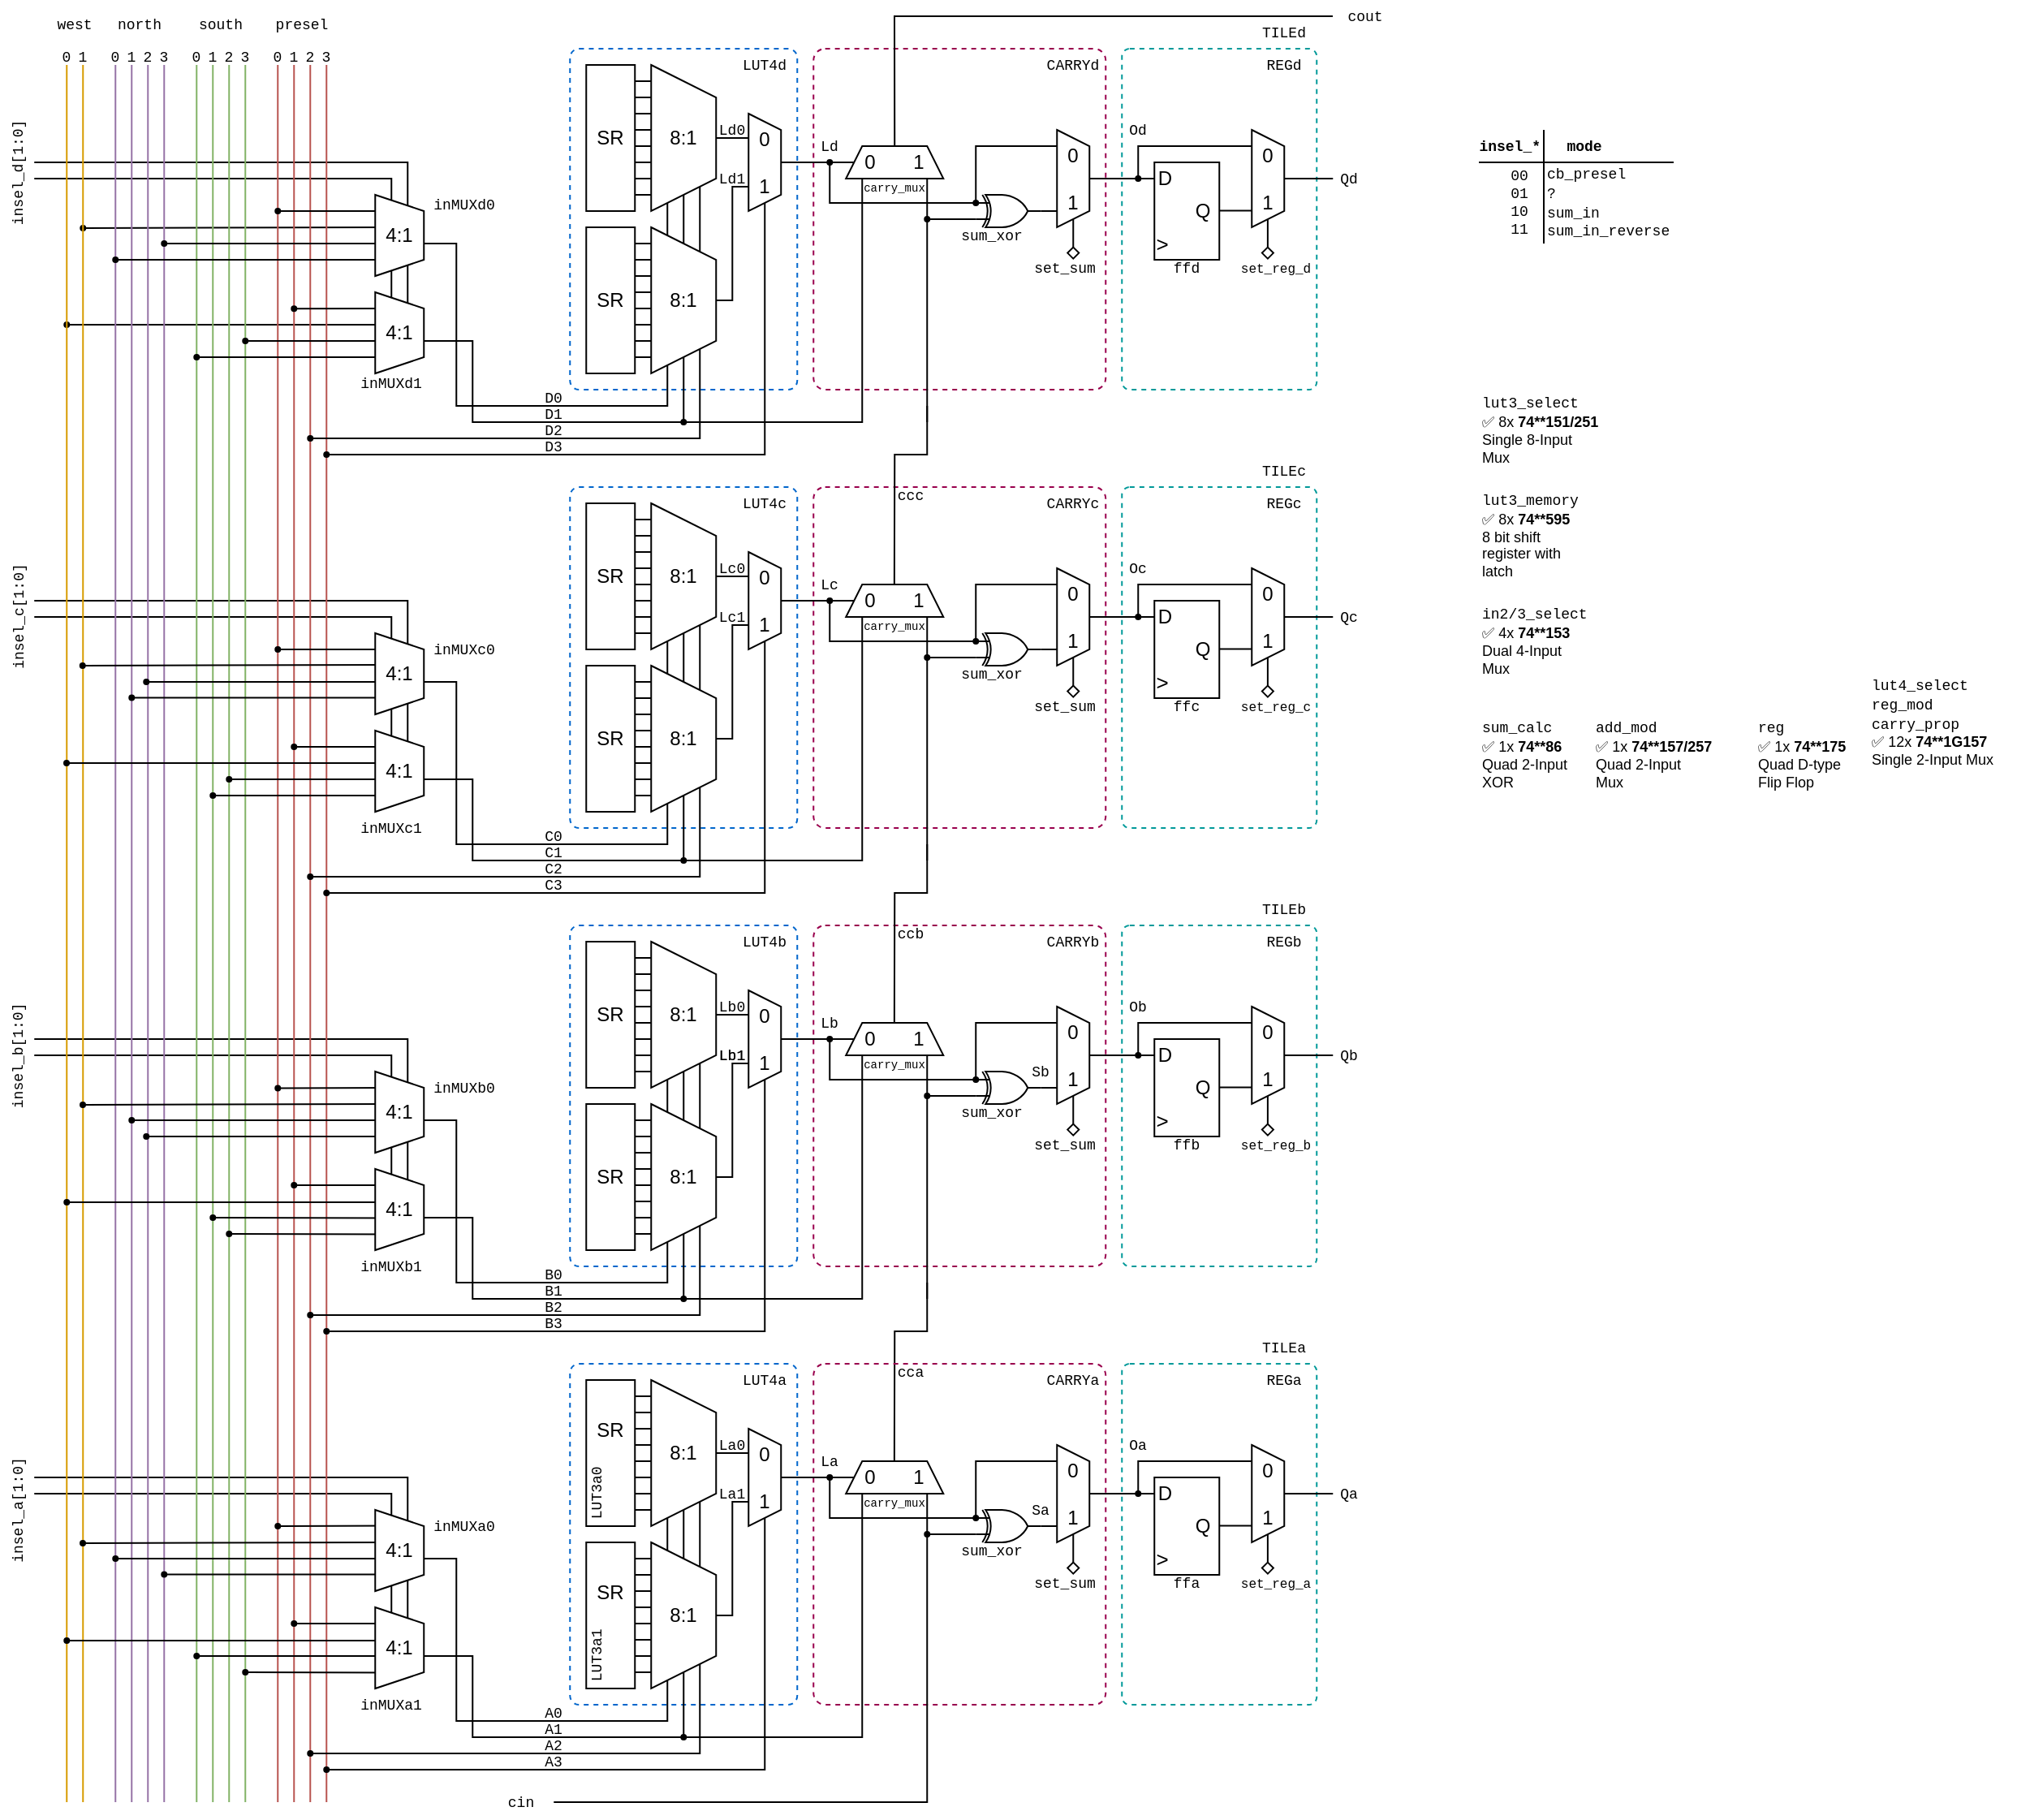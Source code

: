<mxfile version="20.6.2" type="device"><diagram id="iLTkHD_0XUmZySd5S2H3" name="Page-1"><mxGraphModel dx="648" dy="420" grid="1" gridSize="10" guides="1" tooltips="1" connect="1" arrows="1" fold="1" page="1" pageScale="1" pageWidth="827" pageHeight="1169" math="0" shadow="0"><root><mxCell id="0"/><mxCell id="1" parent="0"/><mxCell id="i2cCTf12-lr2DxwsDhj0-215" value="" style="endArrow=oval;html=1;rounded=0;endFill=1;endSize=3;startSize=3;" parent="1" edge="1"><mxGeometry width="50" height="50" relative="1" as="geometry"><mxPoint x="250.13" y="180" as="sourcePoint"/><mxPoint x="60.13" y="180.5" as="targetPoint"/><Array as="points"/></mxGeometry></mxCell><mxCell id="i2cCTf12-lr2DxwsDhj0-216" value="" style="endArrow=oval;html=1;rounded=0;endFill=1;endSize=3;startSize=3;" parent="1" edge="1"><mxGeometry width="50" height="50" relative="1" as="geometry"><mxPoint x="250.13" y="240" as="sourcePoint"/><mxPoint x="50.13" y="240" as="targetPoint"/><Array as="points"/></mxGeometry></mxCell><mxCell id="i2cCTf12-lr2DxwsDhj0-181" value="" style="rounded=1;whiteSpace=wrap;html=1;fontFamily=Courier New;fontSize=13;dashed=1;fillColor=none;arcSize=4;fontColor=#333333;strokeColor=#009999;" parent="1" vertex="1"><mxGeometry x="700.13" y="610" width="120" height="210" as="geometry"/></mxCell><mxCell id="i2cCTf12-lr2DxwsDhj0-182" value="" style="rounded=1;whiteSpace=wrap;html=1;fontFamily=Courier New;fontSize=13;dashed=1;fillColor=none;arcSize=4;fontColor=#333333;strokeColor=#009999;" parent="1" vertex="1"><mxGeometry x="700.13" y="340" width="120" height="210" as="geometry"/></mxCell><mxCell id="i2cCTf12-lr2DxwsDhj0-183" value="" style="rounded=1;whiteSpace=wrap;html=1;fontFamily=Courier New;fontSize=13;dashed=1;fillColor=none;arcSize=4;fontColor=#333333;strokeColor=#009999;" parent="1" vertex="1"><mxGeometry x="700.13" y="70" width="120" height="210" as="geometry"/></mxCell><mxCell id="i2cCTf12-lr2DxwsDhj0-178" value="" style="rounded=1;whiteSpace=wrap;html=1;fontFamily=Courier New;fontSize=13;dashed=1;fillColor=none;arcSize=4;fontColor=#333333;strokeColor=#99004D;" parent="1" vertex="1"><mxGeometry x="510.13" y="610" width="180" height="210" as="geometry"/></mxCell><mxCell id="i2cCTf12-lr2DxwsDhj0-179" value="" style="rounded=1;whiteSpace=wrap;html=1;fontFamily=Courier New;fontSize=13;dashed=1;fillColor=none;arcSize=4;fontColor=#333333;strokeColor=#99004D;" parent="1" vertex="1"><mxGeometry x="510.13" y="340" width="180" height="210" as="geometry"/></mxCell><mxCell id="i2cCTf12-lr2DxwsDhj0-180" value="" style="rounded=1;whiteSpace=wrap;html=1;fontFamily=Courier New;fontSize=13;dashed=1;fillColor=none;arcSize=4;fontColor=#333333;strokeColor=#99004D;" parent="1" vertex="1"><mxGeometry x="510.13" y="70" width="180" height="210" as="geometry"/></mxCell><mxCell id="i2cCTf12-lr2DxwsDhj0-175" value="" style="rounded=1;whiteSpace=wrap;html=1;fontFamily=Courier New;fontSize=13;dashed=1;fillColor=none;arcSize=4;fontColor=#333333;strokeColor=#0066CC;" parent="1" vertex="1"><mxGeometry x="360.13" y="610" width="140" height="210" as="geometry"/></mxCell><mxCell id="i2cCTf12-lr2DxwsDhj0-176" value="" style="rounded=1;whiteSpace=wrap;html=1;fontFamily=Courier New;fontSize=13;dashed=1;fillColor=none;arcSize=4;fontColor=#333333;strokeColor=#0066CC;" parent="1" vertex="1"><mxGeometry x="360.13" y="340" width="140" height="210" as="geometry"/></mxCell><mxCell id="i2cCTf12-lr2DxwsDhj0-177" value="" style="rounded=1;whiteSpace=wrap;html=1;fontFamily=Courier New;fontSize=13;dashed=1;fillColor=none;arcSize=4;fontColor=#333333;strokeColor=#0066CC;" parent="1" vertex="1"><mxGeometry x="360.13" y="70" width="140" height="210" as="geometry"/></mxCell><mxCell id="0o_fZPKb9USQILuxzNIy-427" value="" style="endArrow=none;html=1;rounded=0;startArrow=none;startFill=0;startSize=4;" parent="1" edge="1"><mxGeometry width="50" height="50" relative="1" as="geometry"><mxPoint x="830" y="50" as="sourcePoint"/><mxPoint x="560.13" y="140" as="targetPoint"/><Array as="points"><mxPoint x="560" y="50"/></Array></mxGeometry></mxCell><mxCell id="0o_fZPKb9USQILuxzNIy-365" value="" style="endArrow=none;html=1;rounded=0;" parent="1" edge="1"><mxGeometry width="50" height="50" relative="1" as="geometry"><mxPoint x="580.13" y="560" as="sourcePoint"/><mxPoint x="559.9" y="680" as="targetPoint"/><Array as="points"><mxPoint x="580.13" y="590"/><mxPoint x="560.13" y="590"/></Array></mxGeometry></mxCell><mxCell id="0o_fZPKb9USQILuxzNIy-426" value="" style="endArrow=none;html=1;rounded=0;" parent="1" edge="1"><mxGeometry width="50" height="50" relative="1" as="geometry"><mxPoint x="580.13" y="290" as="sourcePoint"/><mxPoint x="559.9" y="410" as="targetPoint"/><Array as="points"><mxPoint x="580.13" y="320"/><mxPoint x="560.13" y="320"/></Array></mxGeometry></mxCell><mxCell id="0o_fZPKb9USQILuxzNIy-304" value="" style="endArrow=none;html=1;rounded=0;" parent="1" edge="1"><mxGeometry width="50" height="50" relative="1" as="geometry"><mxPoint x="580.13" y="830" as="sourcePoint"/><mxPoint x="559.9" y="950" as="targetPoint"/><Array as="points"><mxPoint x="580.13" y="860"/><mxPoint x="560.13" y="860"/></Array></mxGeometry></mxCell><mxCell id="0o_fZPKb9USQILuxzNIy-235" value="" style="rounded=1;whiteSpace=wrap;html=1;fontFamily=Courier New;fontSize=13;dashed=1;fillColor=none;arcSize=4;fontColor=#333333;strokeColor=#009999;" parent="1" vertex="1"><mxGeometry x="700.13" y="880" width="120" height="210" as="geometry"/></mxCell><mxCell id="0o_fZPKb9USQILuxzNIy-230" value="" style="rounded=1;whiteSpace=wrap;html=1;fontFamily=Courier New;fontSize=13;dashed=1;fillColor=none;arcSize=4;fontColor=#333333;strokeColor=#0066CC;" parent="1" vertex="1"><mxGeometry x="360.13" y="880" width="140" height="210" as="geometry"/></mxCell><mxCell id="0o_fZPKb9USQILuxzNIy-232" value="" style="rounded=1;whiteSpace=wrap;html=1;fontFamily=Courier New;fontSize=13;dashed=1;fillColor=none;arcSize=4;fontColor=#333333;strokeColor=#99004D;" parent="1" vertex="1"><mxGeometry x="510.13" y="880" width="180" height="210" as="geometry"/></mxCell><mxCell id="0o_fZPKb9USQILuxzNIy-131" value="" style="endArrow=none;html=1;rounded=0;" parent="1" edge="1"><mxGeometry width="50" height="50" relative="1" as="geometry"><mxPoint x="350.13" y="1130" as="sourcePoint"/><mxPoint x="480.13" y="960" as="targetPoint"/><Array as="points"><mxPoint x="480.13" y="1130"/></Array></mxGeometry></mxCell><mxCell id="0o_fZPKb9USQILuxzNIy-5" value="" style="verticalLabelPosition=bottom;shadow=0;dashed=0;align=center;html=1;verticalAlign=top;shape=mxgraph.electrical.logic_gates.logic_gate;operation=xor;" parent="1" vertex="1"><mxGeometry x="610.13" y="970" width="40" height="20" as="geometry"/></mxCell><mxCell id="0o_fZPKb9USQILuxzNIy-10" value="SR&lt;br&gt;&lt;br&gt;&amp;nbsp;" style="rounded=0;whiteSpace=wrap;html=1;" parent="1" vertex="1"><mxGeometry x="370.13" y="890" width="30" height="90" as="geometry"/></mxCell><mxCell id="0o_fZPKb9USQILuxzNIy-11" value="" style="endArrow=none;html=1;rounded=0;" parent="1" edge="1"><mxGeometry width="50" height="50" relative="1" as="geometry"><mxPoint x="400.13" y="900" as="sourcePoint"/><mxPoint x="410.13" y="900" as="targetPoint"/></mxGeometry></mxCell><mxCell id="0o_fZPKb9USQILuxzNIy-12" value="" style="endArrow=none;html=1;rounded=0;" parent="1" edge="1"><mxGeometry width="50" height="50" relative="1" as="geometry"><mxPoint x="400.13" y="910" as="sourcePoint"/><mxPoint x="410.13" y="910" as="targetPoint"/></mxGeometry></mxCell><mxCell id="0o_fZPKb9USQILuxzNIy-13" value="" style="endArrow=none;html=1;rounded=0;" parent="1" edge="1"><mxGeometry width="50" height="50" relative="1" as="geometry"><mxPoint x="400.13" y="920" as="sourcePoint"/><mxPoint x="410.13" y="920" as="targetPoint"/></mxGeometry></mxCell><mxCell id="0o_fZPKb9USQILuxzNIy-14" value="" style="endArrow=none;html=1;rounded=0;" parent="1" edge="1"><mxGeometry width="50" height="50" relative="1" as="geometry"><mxPoint x="400.13" y="930" as="sourcePoint"/><mxPoint x="410.13" y="930" as="targetPoint"/></mxGeometry></mxCell><mxCell id="0o_fZPKb9USQILuxzNIy-15" value="" style="endArrow=none;html=1;rounded=0;" parent="1" edge="1"><mxGeometry width="50" height="50" relative="1" as="geometry"><mxPoint x="400.13" y="900" as="sourcePoint"/><mxPoint x="410.13" y="900" as="targetPoint"/><Array as="points"><mxPoint x="410.13" y="900"/></Array></mxGeometry></mxCell><mxCell id="0o_fZPKb9USQILuxzNIy-16" value="" style="endArrow=none;html=1;rounded=0;" parent="1" edge="1"><mxGeometry width="50" height="50" relative="1" as="geometry"><mxPoint x="400.13" y="940" as="sourcePoint"/><mxPoint x="410.13" y="940" as="targetPoint"/></mxGeometry></mxCell><mxCell id="0o_fZPKb9USQILuxzNIy-17" value="" style="endArrow=none;html=1;rounded=0;" parent="1" edge="1"><mxGeometry width="50" height="50" relative="1" as="geometry"><mxPoint x="400.13" y="950" as="sourcePoint"/><mxPoint x="410.13" y="950" as="targetPoint"/></mxGeometry></mxCell><mxCell id="0o_fZPKb9USQILuxzNIy-18" value="" style="endArrow=none;html=1;rounded=0;" parent="1" edge="1"><mxGeometry width="50" height="50" relative="1" as="geometry"><mxPoint x="400.13" y="960" as="sourcePoint"/><mxPoint x="410.13" y="960" as="targetPoint"/></mxGeometry></mxCell><mxCell id="0o_fZPKb9USQILuxzNIy-19" value="" style="endArrow=none;html=1;rounded=0;" parent="1" edge="1"><mxGeometry width="50" height="50" relative="1" as="geometry"><mxPoint x="400.13" y="970" as="sourcePoint"/><mxPoint x="410.13" y="970" as="targetPoint"/></mxGeometry></mxCell><mxCell id="0o_fZPKb9USQILuxzNIy-20" value="" style="endArrow=none;html=1;rounded=0;" parent="1" edge="1"><mxGeometry width="50" height="50" relative="1" as="geometry"><mxPoint x="400.13" y="940" as="sourcePoint"/><mxPoint x="410.13" y="940" as="targetPoint"/><Array as="points"><mxPoint x="410.13" y="940"/></Array></mxGeometry></mxCell><mxCell id="0o_fZPKb9USQILuxzNIy-37" value="" style="endArrow=none;html=1;rounded=0;" parent="1" edge="1"><mxGeometry width="50" height="50" relative="1" as="geometry"><mxPoint x="790.13" y="960" as="sourcePoint"/><mxPoint x="830.13" y="960" as="targetPoint"/><Array as="points"/></mxGeometry></mxCell><mxCell id="0o_fZPKb9USQILuxzNIy-38" value="" style="endArrow=none;html=1;rounded=0;" parent="1" edge="1"><mxGeometry width="50" height="50" relative="1" as="geometry"><mxPoint x="350.13" y="1100" as="sourcePoint"/><mxPoint x="420.13" y="950" as="targetPoint"/><Array as="points"><mxPoint x="420.13" y="1100"/></Array></mxGeometry></mxCell><mxCell id="0o_fZPKb9USQILuxzNIy-39" value="" style="endArrow=none;html=1;rounded=0;" parent="1" edge="1"><mxGeometry width="50" height="50" relative="1" as="geometry"><mxPoint x="350.13" y="1110" as="sourcePoint"/><mxPoint x="430.13" y="950" as="targetPoint"/><Array as="points"><mxPoint x="430.13" y="1110"/></Array></mxGeometry></mxCell><mxCell id="0o_fZPKb9USQILuxzNIy-40" value="" style="endArrow=none;html=1;rounded=0;" parent="1" edge="1"><mxGeometry width="50" height="50" relative="1" as="geometry"><mxPoint x="350.13" y="1120" as="sourcePoint"/><mxPoint x="440.13" y="950" as="targetPoint"/><Array as="points"><mxPoint x="440.13" y="1120"/></Array></mxGeometry></mxCell><mxCell id="0o_fZPKb9USQILuxzNIy-122" style="edgeStyle=orthogonalEdgeStyle;rounded=0;orthogonalLoop=1;jettySize=auto;html=1;exitX=0.5;exitY=0;exitDx=0;exitDy=0;entryX=0.25;entryY=1;entryDx=0;entryDy=0;fontSize=9;endArrow=none;endFill=0;" parent="1" source="0o_fZPKb9USQILuxzNIy-9" target="0o_fZPKb9USQILuxzNIy-35" edge="1"><mxGeometry relative="1" as="geometry"/></mxCell><mxCell id="0o_fZPKb9USQILuxzNIy-9" value="8:1" style="shape=trapezoid;perimeter=trapezoidPerimeter;whiteSpace=wrap;html=1;fixedSize=1;direction=south;size=20;" parent="1" vertex="1"><mxGeometry x="410.13" y="890" width="40" height="90" as="geometry"/></mxCell><mxCell id="0o_fZPKb9USQILuxzNIy-41" value="SR&lt;br&gt;&lt;br&gt;&amp;nbsp;" style="rounded=0;whiteSpace=wrap;html=1;" parent="1" vertex="1"><mxGeometry x="370.13" y="990" width="30" height="90" as="geometry"/></mxCell><mxCell id="0o_fZPKb9USQILuxzNIy-42" value="" style="endArrow=none;html=1;rounded=0;" parent="1" edge="1"><mxGeometry width="50" height="50" relative="1" as="geometry"><mxPoint x="400.13" y="1000" as="sourcePoint"/><mxPoint x="410.13" y="1000" as="targetPoint"/></mxGeometry></mxCell><mxCell id="0o_fZPKb9USQILuxzNIy-43" value="" style="endArrow=none;html=1;rounded=0;" parent="1" edge="1"><mxGeometry width="50" height="50" relative="1" as="geometry"><mxPoint x="400.13" y="1010" as="sourcePoint"/><mxPoint x="410.13" y="1010" as="targetPoint"/></mxGeometry></mxCell><mxCell id="0o_fZPKb9USQILuxzNIy-44" value="" style="endArrow=none;html=1;rounded=0;" parent="1" edge="1"><mxGeometry width="50" height="50" relative="1" as="geometry"><mxPoint x="400.13" y="1020" as="sourcePoint"/><mxPoint x="410.13" y="1020" as="targetPoint"/></mxGeometry></mxCell><mxCell id="0o_fZPKb9USQILuxzNIy-45" value="" style="endArrow=none;html=1;rounded=0;" parent="1" edge="1"><mxGeometry width="50" height="50" relative="1" as="geometry"><mxPoint x="400.13" y="1030" as="sourcePoint"/><mxPoint x="410.13" y="1030" as="targetPoint"/></mxGeometry></mxCell><mxCell id="0o_fZPKb9USQILuxzNIy-46" value="" style="endArrow=none;html=1;rounded=0;" parent="1" edge="1"><mxGeometry width="50" height="50" relative="1" as="geometry"><mxPoint x="400.13" y="1000" as="sourcePoint"/><mxPoint x="410.13" y="1000" as="targetPoint"/><Array as="points"><mxPoint x="410.13" y="1000"/></Array></mxGeometry></mxCell><mxCell id="0o_fZPKb9USQILuxzNIy-47" value="" style="endArrow=none;html=1;rounded=0;" parent="1" edge="1"><mxGeometry width="50" height="50" relative="1" as="geometry"><mxPoint x="400.13" y="1040" as="sourcePoint"/><mxPoint x="410.13" y="1040" as="targetPoint"/></mxGeometry></mxCell><mxCell id="0o_fZPKb9USQILuxzNIy-48" value="" style="endArrow=none;html=1;rounded=0;" parent="1" edge="1"><mxGeometry width="50" height="50" relative="1" as="geometry"><mxPoint x="400.13" y="1050" as="sourcePoint"/><mxPoint x="410.13" y="1050" as="targetPoint"/></mxGeometry></mxCell><mxCell id="0o_fZPKb9USQILuxzNIy-49" value="" style="endArrow=none;html=1;rounded=0;" parent="1" edge="1"><mxGeometry width="50" height="50" relative="1" as="geometry"><mxPoint x="400.13" y="1060" as="sourcePoint"/><mxPoint x="410.13" y="1060" as="targetPoint"/></mxGeometry></mxCell><mxCell id="0o_fZPKb9USQILuxzNIy-50" value="" style="endArrow=none;html=1;rounded=0;" parent="1" edge="1"><mxGeometry width="50" height="50" relative="1" as="geometry"><mxPoint x="400.13" y="1070" as="sourcePoint"/><mxPoint x="410.13" y="1070" as="targetPoint"/></mxGeometry></mxCell><mxCell id="0o_fZPKb9USQILuxzNIy-51" value="" style="endArrow=none;html=1;rounded=0;" parent="1" edge="1"><mxGeometry width="50" height="50" relative="1" as="geometry"><mxPoint x="400.13" y="1040" as="sourcePoint"/><mxPoint x="410.13" y="1040" as="targetPoint"/><Array as="points"><mxPoint x="410.13" y="1040"/></Array></mxGeometry></mxCell><mxCell id="0o_fZPKb9USQILuxzNIy-123" style="edgeStyle=orthogonalEdgeStyle;rounded=0;orthogonalLoop=1;jettySize=auto;html=1;exitX=0.5;exitY=0;exitDx=0;exitDy=0;entryX=0.75;entryY=1;entryDx=0;entryDy=0;fontSize=9;endArrow=none;endFill=0;" parent="1" source="0o_fZPKb9USQILuxzNIy-52" target="0o_fZPKb9USQILuxzNIy-35" edge="1"><mxGeometry relative="1" as="geometry"><Array as="points"><mxPoint x="460.13" y="1035"/><mxPoint x="460.13" y="965"/></Array></mxGeometry></mxCell><mxCell id="0o_fZPKb9USQILuxzNIy-52" value="8:1" style="shape=trapezoid;perimeter=trapezoidPerimeter;whiteSpace=wrap;html=1;fixedSize=1;direction=south;size=20;" parent="1" vertex="1"><mxGeometry x="410.13" y="990" width="40" height="90" as="geometry"/></mxCell><mxCell id="0o_fZPKb9USQILuxzNIy-133" style="edgeStyle=orthogonalEdgeStyle;rounded=0;orthogonalLoop=1;jettySize=auto;html=1;exitX=0.5;exitY=0;exitDx=0;exitDy=0;entryX=0;entryY=0.5;entryDx=0;entryDy=0;fontSize=9;startArrow=none;startFill=0;endArrow=none;endFill=0;startSize=3;endSize=4;" parent="1" source="0o_fZPKb9USQILuxzNIy-35" target="0o_fZPKb9USQILuxzNIy-1" edge="1"><mxGeometry relative="1" as="geometry"/></mxCell><mxCell id="0o_fZPKb9USQILuxzNIy-35" value="0&lt;br&gt;&lt;br&gt;1" style="shape=trapezoid;perimeter=trapezoidPerimeter;whiteSpace=wrap;html=1;fixedSize=1;size=10;direction=south;" parent="1" vertex="1"><mxGeometry x="470.13" y="920" width="20" height="60" as="geometry"/></mxCell><mxCell id="0o_fZPKb9USQILuxzNIy-124" value="&lt;font face=&quot;Courier New&quot;&gt;A0&lt;/font&gt;" style="text;html=1;strokeColor=none;fillColor=none;align=center;verticalAlign=middle;whiteSpace=wrap;rounded=0;fontSize=9;" parent="1" vertex="1"><mxGeometry x="340.13" y="1090" width="20" height="10" as="geometry"/></mxCell><mxCell id="0o_fZPKb9USQILuxzNIy-132" value="" style="endArrow=none;html=1;rounded=0;startArrow=oval;startFill=1;endSize=4;startSize=3;" parent="1" edge="1"><mxGeometry width="50" height="50" relative="1" as="geometry"><mxPoint x="430.13" y="1110" as="sourcePoint"/><mxPoint x="540.13" y="950" as="targetPoint"/><Array as="points"><mxPoint x="540.13" y="1110"/></Array></mxGeometry></mxCell><mxCell id="0o_fZPKb9USQILuxzNIy-1" value="0&amp;nbsp; &amp;nbsp; &amp;nbsp; &amp;nbsp;1" style="shape=trapezoid;perimeter=trapezoidPerimeter;whiteSpace=wrap;html=1;fixedSize=1;size=10;" parent="1" vertex="1"><mxGeometry x="530.13" y="940" width="60" height="20" as="geometry"/></mxCell><mxCell id="0o_fZPKb9USQILuxzNIy-134" value="" style="endArrow=none;html=1;rounded=0;" parent="1" edge="1"><mxGeometry width="50" height="50" relative="1" as="geometry"><mxPoint x="580.13" y="960" as="sourcePoint"/><mxPoint x="350.13" y="1150" as="targetPoint"/><Array as="points"><mxPoint x="580.13" y="1150"/></Array></mxGeometry></mxCell><mxCell id="0o_fZPKb9USQILuxzNIy-136" value="" style="endArrow=oval;html=1;rounded=0;exitX=0;exitY=0.75;exitDx=0;exitDy=0;exitPerimeter=0;endFill=1;endSize=3;startSize=3;" parent="1" source="0o_fZPKb9USQILuxzNIy-5" edge="1"><mxGeometry width="50" height="50" relative="1" as="geometry"><mxPoint x="610.13" y="1000" as="sourcePoint"/><mxPoint x="580.13" y="985" as="targetPoint"/><Array as="points"/></mxGeometry></mxCell><mxCell id="0o_fZPKb9USQILuxzNIy-137" value="" style="endArrow=oval;html=1;rounded=0;exitX=0;exitY=0.25;exitDx=0;exitDy=0;exitPerimeter=0;endFill=1;endSize=3;startSize=3;" parent="1" source="0o_fZPKb9USQILuxzNIy-5" edge="1"><mxGeometry width="50" height="50" relative="1" as="geometry"><mxPoint x="543.13" y="990" as="sourcePoint"/><mxPoint x="520.13" y="950" as="targetPoint"/><Array as="points"><mxPoint x="520.13" y="975"/></Array></mxGeometry></mxCell><mxCell id="0o_fZPKb9USQILuxzNIy-150" style="edgeStyle=orthogonalEdgeStyle;rounded=0;orthogonalLoop=1;jettySize=auto;html=1;exitX=0.5;exitY=0;exitDx=0;exitDy=0;entryX=0;entryY=0.5;entryDx=0;entryDy=0;fontSize=13;startArrow=none;startFill=0;endArrow=none;endFill=0;startSize=3;endSize=3;" parent="1" source="0o_fZPKb9USQILuxzNIy-138" target="0o_fZPKb9USQILuxzNIy-146" edge="1"><mxGeometry relative="1" as="geometry"/></mxCell><mxCell id="0o_fZPKb9USQILuxzNIy-139" value="" style="endArrow=none;html=1;rounded=0;" parent="1" edge="1"><mxGeometry width="50" height="50" relative="1" as="geometry"><mxPoint x="650.13" y="980" as="sourcePoint"/><mxPoint x="670.13" y="980" as="targetPoint"/><Array as="points"/></mxGeometry></mxCell><mxCell id="0o_fZPKb9USQILuxzNIy-141" value="" style="endArrow=oval;html=1;rounded=0;endFill=1;endSize=3;startSize=3;entryX=0;entryY=0.25;entryDx=0;entryDy=0;entryPerimeter=0;" parent="1" target="0o_fZPKb9USQILuxzNIy-5" edge="1"><mxGeometry width="50" height="50" relative="1" as="geometry"><mxPoint x="670.13" y="940" as="sourcePoint"/><mxPoint x="590.13" y="995" as="targetPoint"/><Array as="points"><mxPoint x="610.13" y="940"/></Array></mxGeometry></mxCell><mxCell id="0o_fZPKb9USQILuxzNIy-151" value="" style="group" parent="1" vertex="1" connectable="0"><mxGeometry x="720.13" y="950" width="40" height="60" as="geometry"/></mxCell><mxCell id="0o_fZPKb9USQILuxzNIy-145" value="" style="rounded=0;whiteSpace=wrap;html=1;fontSize=9;" parent="0o_fZPKb9USQILuxzNIy-151" vertex="1"><mxGeometry width="40" height="60" as="geometry"/></mxCell><mxCell id="0o_fZPKb9USQILuxzNIy-146" value="&lt;font style=&quot;font-size: 12px;&quot;&gt;&amp;nbsp;D&lt;/font&gt;" style="text;html=1;strokeColor=none;fillColor=none;align=center;verticalAlign=middle;whiteSpace=wrap;rounded=0;fontSize=9;" parent="0o_fZPKb9USQILuxzNIy-151" vertex="1"><mxGeometry width="10" height="20" as="geometry"/></mxCell><mxCell id="0o_fZPKb9USQILuxzNIy-147" value="&lt;font style=&quot;font-size: 12px;&quot;&gt;Q&amp;nbsp;&lt;/font&gt;" style="text;html=1;strokeColor=none;fillColor=none;align=right;verticalAlign=middle;whiteSpace=wrap;rounded=0;fontSize=9;" parent="0o_fZPKb9USQILuxzNIy-151" vertex="1"><mxGeometry x="30" y="20" width="10" height="20" as="geometry"/></mxCell><mxCell id="0o_fZPKb9USQILuxzNIy-148" value="&lt;font style=&quot;font-size: 13px;&quot;&gt;&amp;gt;&lt;/font&gt;" style="text;html=1;strokeColor=none;fillColor=none;align=center;verticalAlign=middle;whiteSpace=wrap;rounded=0;fontSize=9;" parent="0o_fZPKb9USQILuxzNIy-151" vertex="1"><mxGeometry y="40" width="10" height="20" as="geometry"/></mxCell><mxCell id="0o_fZPKb9USQILuxzNIy-153" value="" style="endArrow=oval;html=1;rounded=0;endFill=1;endSize=3;startSize=3;entryX=0;entryY=0.25;entryDx=0;entryDy=0;entryPerimeter=0;" parent="1" edge="1"><mxGeometry width="50" height="50" relative="1" as="geometry"><mxPoint x="780.13" y="940" as="sourcePoint"/><mxPoint x="710.13" y="960" as="targetPoint"/><Array as="points"><mxPoint x="710.13" y="940"/></Array></mxGeometry></mxCell><mxCell id="0o_fZPKb9USQILuxzNIy-154" value="" style="endArrow=none;html=1;rounded=0;endFill=0;endSize=3;startSize=3;" parent="1" edge="1"><mxGeometry width="50" height="50" relative="1" as="geometry"><mxPoint x="780.13" y="979.76" as="sourcePoint"/><mxPoint x="760.13" y="979.76" as="targetPoint"/><Array as="points"/></mxGeometry></mxCell><mxCell id="0o_fZPKb9USQILuxzNIy-142" value="0&lt;br&gt;&lt;br&gt;1" style="shape=trapezoid;perimeter=trapezoidPerimeter;whiteSpace=wrap;html=1;fixedSize=1;size=10;direction=south;" parent="1" vertex="1"><mxGeometry x="780.13" y="930" width="20" height="60" as="geometry"/></mxCell><mxCell id="0o_fZPKb9USQILuxzNIy-138" value="0&lt;br&gt;&lt;br&gt;1" style="shape=trapezoid;perimeter=trapezoidPerimeter;whiteSpace=wrap;html=1;fixedSize=1;size=10;direction=south;" parent="1" vertex="1"><mxGeometry x="660.13" y="930" width="20" height="60" as="geometry"/></mxCell><mxCell id="0o_fZPKb9USQILuxzNIy-157" value="&lt;font face=&quot;Courier New&quot;&gt;Qa&lt;/font&gt;" style="text;html=1;strokeColor=none;fillColor=none;align=center;verticalAlign=middle;whiteSpace=wrap;rounded=0;fontSize=9;" parent="1" vertex="1"><mxGeometry x="830.13" y="950" width="20" height="20" as="geometry"/></mxCell><mxCell id="0o_fZPKb9USQILuxzNIy-158" value="&lt;font face=&quot;Courier New&quot;&gt;A1&lt;/font&gt;" style="text;html=1;strokeColor=none;fillColor=none;align=center;verticalAlign=middle;whiteSpace=wrap;rounded=0;fontSize=9;" parent="1" vertex="1"><mxGeometry x="340.13" y="1100" width="20" height="10" as="geometry"/></mxCell><mxCell id="0o_fZPKb9USQILuxzNIy-160" value="&lt;font face=&quot;Courier New&quot;&gt;A2&lt;br&gt;&lt;/font&gt;" style="text;html=1;strokeColor=none;fillColor=none;align=center;verticalAlign=middle;whiteSpace=wrap;rounded=0;fontSize=9;" parent="1" vertex="1"><mxGeometry x="340.13" y="1110" width="20" height="10" as="geometry"/></mxCell><mxCell id="0o_fZPKb9USQILuxzNIy-161" value="&lt;font face=&quot;Courier New&quot;&gt;A3&lt;/font&gt;" style="text;html=1;strokeColor=none;fillColor=none;align=center;verticalAlign=middle;whiteSpace=wrap;rounded=0;fontSize=9;" parent="1" vertex="1"><mxGeometry x="340.13" y="1120" width="20" height="10" as="geometry"/></mxCell><mxCell id="0o_fZPKb9USQILuxzNIy-166" value="&lt;font face=&quot;Courier New&quot;&gt;cin&lt;/font&gt;" style="text;html=1;strokeColor=none;fillColor=none;align=center;verticalAlign=middle;whiteSpace=wrap;rounded=0;fontSize=9;" parent="1" vertex="1"><mxGeometry x="320.13" y="1140" width="20" height="20" as="geometry"/></mxCell><mxCell id="0o_fZPKb9USQILuxzNIy-226" value="" style="endArrow=diamond;html=1;rounded=0;endFill=0;endSize=6;startSize=3;exitX=1;exitY=0.5;exitDx=0;exitDy=0;" parent="1" source="0o_fZPKb9USQILuxzNIy-138" edge="1"><mxGeometry width="50" height="50" relative="1" as="geometry"><mxPoint x="680.13" y="1055" as="sourcePoint"/><mxPoint x="670.13" y="1010" as="targetPoint"/><Array as="points"/></mxGeometry></mxCell><mxCell id="0o_fZPKb9USQILuxzNIy-228" value="" style="endArrow=diamond;html=1;rounded=0;endFill=0;endSize=6;startSize=3;exitX=1;exitY=0.5;exitDx=0;exitDy=0;" parent="1" edge="1"><mxGeometry width="50" height="50" relative="1" as="geometry"><mxPoint x="789.94" y="985" as="sourcePoint"/><mxPoint x="789.94" y="1010" as="targetPoint"/><Array as="points"><mxPoint x="789.94" y="1010"/></Array></mxGeometry></mxCell><mxCell id="0o_fZPKb9USQILuxzNIy-229" value="&lt;font style=&quot;font-size: 8px;&quot; face=&quot;Courier New&quot;&gt;set_reg_a&lt;/font&gt;" style="text;html=1;strokeColor=none;fillColor=none;align=center;verticalAlign=middle;whiteSpace=wrap;rounded=0;fontSize=9;" parent="1" vertex="1"><mxGeometry x="770.13" y="1010" width="50" height="10" as="geometry"/></mxCell><mxCell id="0o_fZPKb9USQILuxzNIy-231" value="&lt;font face=&quot;Courier New&quot;&gt;LUT4a&lt;/font&gt;" style="text;html=1;strokeColor=none;fillColor=none;align=center;verticalAlign=middle;whiteSpace=wrap;rounded=0;fontSize=9;" parent="1" vertex="1"><mxGeometry x="460.13" y="880" width="40" height="20" as="geometry"/></mxCell><mxCell id="0o_fZPKb9USQILuxzNIy-234" value="&lt;font face=&quot;Courier New&quot;&gt;CARRYa&lt;/font&gt;" style="text;html=1;strokeColor=none;fillColor=none;align=center;verticalAlign=middle;whiteSpace=wrap;rounded=0;fontSize=9;" parent="1" vertex="1"><mxGeometry x="650.13" y="880" width="40" height="20" as="geometry"/></mxCell><mxCell id="0o_fZPKb9USQILuxzNIy-236" value="&lt;font face=&quot;Courier New&quot;&gt;REGa&lt;/font&gt;" style="text;html=1;strokeColor=none;fillColor=none;align=center;verticalAlign=middle;whiteSpace=wrap;rounded=0;fontSize=9;" parent="1" vertex="1"><mxGeometry x="780.13" y="880" width="40" height="20" as="geometry"/></mxCell><mxCell id="0o_fZPKb9USQILuxzNIy-240" value="" style="endArrow=none;html=1;rounded=0;" parent="1" edge="1"><mxGeometry width="50" height="50" relative="1" as="geometry"><mxPoint x="350.13" y="860" as="sourcePoint"/><mxPoint x="480.13" y="690" as="targetPoint"/><Array as="points"><mxPoint x="480.13" y="860"/></Array></mxGeometry></mxCell><mxCell id="0o_fZPKb9USQILuxzNIy-241" value="" style="verticalLabelPosition=bottom;shadow=0;dashed=0;align=center;html=1;verticalAlign=top;shape=mxgraph.electrical.logic_gates.logic_gate;operation=xor;" parent="1" vertex="1"><mxGeometry x="610.13" y="700" width="40" height="20" as="geometry"/></mxCell><mxCell id="0o_fZPKb9USQILuxzNIy-242" value="SR" style="rounded=0;whiteSpace=wrap;html=1;" parent="1" vertex="1"><mxGeometry x="370.13" y="620" width="30" height="90" as="geometry"/></mxCell><mxCell id="0o_fZPKb9USQILuxzNIy-243" value="" style="endArrow=none;html=1;rounded=0;" parent="1" edge="1"><mxGeometry width="50" height="50" relative="1" as="geometry"><mxPoint x="400.13" y="630" as="sourcePoint"/><mxPoint x="410.13" y="630" as="targetPoint"/></mxGeometry></mxCell><mxCell id="0o_fZPKb9USQILuxzNIy-244" value="" style="endArrow=none;html=1;rounded=0;" parent="1" edge="1"><mxGeometry width="50" height="50" relative="1" as="geometry"><mxPoint x="400.13" y="640" as="sourcePoint"/><mxPoint x="410.13" y="640" as="targetPoint"/></mxGeometry></mxCell><mxCell id="0o_fZPKb9USQILuxzNIy-245" value="" style="endArrow=none;html=1;rounded=0;" parent="1" edge="1"><mxGeometry width="50" height="50" relative="1" as="geometry"><mxPoint x="400.13" y="650" as="sourcePoint"/><mxPoint x="410.13" y="650" as="targetPoint"/></mxGeometry></mxCell><mxCell id="0o_fZPKb9USQILuxzNIy-246" value="" style="endArrow=none;html=1;rounded=0;" parent="1" edge="1"><mxGeometry width="50" height="50" relative="1" as="geometry"><mxPoint x="400.13" y="660" as="sourcePoint"/><mxPoint x="410.13" y="660" as="targetPoint"/></mxGeometry></mxCell><mxCell id="0o_fZPKb9USQILuxzNIy-247" value="" style="endArrow=none;html=1;rounded=0;" parent="1" edge="1"><mxGeometry width="50" height="50" relative="1" as="geometry"><mxPoint x="400.13" y="630" as="sourcePoint"/><mxPoint x="410.13" y="630" as="targetPoint"/><Array as="points"><mxPoint x="410.13" y="630"/></Array></mxGeometry></mxCell><mxCell id="0o_fZPKb9USQILuxzNIy-248" value="" style="endArrow=none;html=1;rounded=0;" parent="1" edge="1"><mxGeometry width="50" height="50" relative="1" as="geometry"><mxPoint x="400.13" y="670" as="sourcePoint"/><mxPoint x="410.13" y="670" as="targetPoint"/></mxGeometry></mxCell><mxCell id="0o_fZPKb9USQILuxzNIy-249" value="" style="endArrow=none;html=1;rounded=0;" parent="1" edge="1"><mxGeometry width="50" height="50" relative="1" as="geometry"><mxPoint x="400.13" y="680" as="sourcePoint"/><mxPoint x="410.13" y="680" as="targetPoint"/></mxGeometry></mxCell><mxCell id="0o_fZPKb9USQILuxzNIy-250" value="" style="endArrow=none;html=1;rounded=0;" parent="1" edge="1"><mxGeometry width="50" height="50" relative="1" as="geometry"><mxPoint x="400.13" y="690" as="sourcePoint"/><mxPoint x="410.13" y="690" as="targetPoint"/></mxGeometry></mxCell><mxCell id="0o_fZPKb9USQILuxzNIy-251" value="" style="endArrow=none;html=1;rounded=0;" parent="1" edge="1"><mxGeometry width="50" height="50" relative="1" as="geometry"><mxPoint x="400.13" y="700" as="sourcePoint"/><mxPoint x="410.13" y="700" as="targetPoint"/></mxGeometry></mxCell><mxCell id="0o_fZPKb9USQILuxzNIy-252" value="" style="endArrow=none;html=1;rounded=0;" parent="1" edge="1"><mxGeometry width="50" height="50" relative="1" as="geometry"><mxPoint x="400.13" y="670" as="sourcePoint"/><mxPoint x="410.13" y="670" as="targetPoint"/><Array as="points"><mxPoint x="410.13" y="670"/></Array></mxGeometry></mxCell><mxCell id="0o_fZPKb9USQILuxzNIy-253" value="" style="endArrow=none;html=1;rounded=0;" parent="1" edge="1"><mxGeometry width="50" height="50" relative="1" as="geometry"><mxPoint x="790.13" y="690" as="sourcePoint"/><mxPoint x="830.13" y="690" as="targetPoint"/><Array as="points"/></mxGeometry></mxCell><mxCell id="0o_fZPKb9USQILuxzNIy-254" value="" style="endArrow=none;html=1;rounded=0;" parent="1" edge="1"><mxGeometry width="50" height="50" relative="1" as="geometry"><mxPoint x="350.13" y="830" as="sourcePoint"/><mxPoint x="420.13" y="680" as="targetPoint"/><Array as="points"><mxPoint x="420.13" y="830"/></Array></mxGeometry></mxCell><mxCell id="0o_fZPKb9USQILuxzNIy-255" value="" style="endArrow=none;html=1;rounded=0;" parent="1" edge="1"><mxGeometry width="50" height="50" relative="1" as="geometry"><mxPoint x="350.13" y="840" as="sourcePoint"/><mxPoint x="430.13" y="680" as="targetPoint"/><Array as="points"><mxPoint x="430.13" y="840"/></Array></mxGeometry></mxCell><mxCell id="0o_fZPKb9USQILuxzNIy-256" value="" style="endArrow=none;html=1;rounded=0;" parent="1" edge="1"><mxGeometry width="50" height="50" relative="1" as="geometry"><mxPoint x="350.13" y="850" as="sourcePoint"/><mxPoint x="440.13" y="680" as="targetPoint"/><Array as="points"><mxPoint x="440.13" y="850"/></Array></mxGeometry></mxCell><mxCell id="0o_fZPKb9USQILuxzNIy-257" style="edgeStyle=orthogonalEdgeStyle;rounded=0;orthogonalLoop=1;jettySize=auto;html=1;exitX=0.5;exitY=0;exitDx=0;exitDy=0;entryX=0.25;entryY=1;entryDx=0;entryDy=0;fontSize=9;endArrow=none;endFill=0;" parent="1" source="0o_fZPKb9USQILuxzNIy-258" target="0o_fZPKb9USQILuxzNIy-273" edge="1"><mxGeometry relative="1" as="geometry"/></mxCell><mxCell id="0o_fZPKb9USQILuxzNIy-258" value="8:1" style="shape=trapezoid;perimeter=trapezoidPerimeter;whiteSpace=wrap;html=1;fixedSize=1;direction=south;size=20;" parent="1" vertex="1"><mxGeometry x="410.13" y="620" width="40" height="90" as="geometry"/></mxCell><mxCell id="0o_fZPKb9USQILuxzNIy-259" value="SR" style="rounded=0;whiteSpace=wrap;html=1;" parent="1" vertex="1"><mxGeometry x="370.13" y="720" width="30" height="90" as="geometry"/></mxCell><mxCell id="0o_fZPKb9USQILuxzNIy-260" value="" style="endArrow=none;html=1;rounded=0;" parent="1" edge="1"><mxGeometry width="50" height="50" relative="1" as="geometry"><mxPoint x="400.13" y="730" as="sourcePoint"/><mxPoint x="410.13" y="730" as="targetPoint"/></mxGeometry></mxCell><mxCell id="0o_fZPKb9USQILuxzNIy-261" value="" style="endArrow=none;html=1;rounded=0;" parent="1" edge="1"><mxGeometry width="50" height="50" relative="1" as="geometry"><mxPoint x="400.13" y="740" as="sourcePoint"/><mxPoint x="410.13" y="740" as="targetPoint"/></mxGeometry></mxCell><mxCell id="0o_fZPKb9USQILuxzNIy-262" value="" style="endArrow=none;html=1;rounded=0;" parent="1" edge="1"><mxGeometry width="50" height="50" relative="1" as="geometry"><mxPoint x="400.13" y="750" as="sourcePoint"/><mxPoint x="410.13" y="750" as="targetPoint"/></mxGeometry></mxCell><mxCell id="0o_fZPKb9USQILuxzNIy-263" value="" style="endArrow=none;html=1;rounded=0;" parent="1" edge="1"><mxGeometry width="50" height="50" relative="1" as="geometry"><mxPoint x="400.13" y="760" as="sourcePoint"/><mxPoint x="410.13" y="760" as="targetPoint"/></mxGeometry></mxCell><mxCell id="0o_fZPKb9USQILuxzNIy-264" value="" style="endArrow=none;html=1;rounded=0;" parent="1" edge="1"><mxGeometry width="50" height="50" relative="1" as="geometry"><mxPoint x="400.13" y="730" as="sourcePoint"/><mxPoint x="410.13" y="730" as="targetPoint"/><Array as="points"><mxPoint x="410.13" y="730"/></Array></mxGeometry></mxCell><mxCell id="0o_fZPKb9USQILuxzNIy-265" value="" style="endArrow=none;html=1;rounded=0;" parent="1" edge="1"><mxGeometry width="50" height="50" relative="1" as="geometry"><mxPoint x="400.13" y="770" as="sourcePoint"/><mxPoint x="410.13" y="770" as="targetPoint"/></mxGeometry></mxCell><mxCell id="0o_fZPKb9USQILuxzNIy-266" value="" style="endArrow=none;html=1;rounded=0;" parent="1" edge="1"><mxGeometry width="50" height="50" relative="1" as="geometry"><mxPoint x="400.13" y="780" as="sourcePoint"/><mxPoint x="410.13" y="780" as="targetPoint"/></mxGeometry></mxCell><mxCell id="0o_fZPKb9USQILuxzNIy-267" value="" style="endArrow=none;html=1;rounded=0;" parent="1" edge="1"><mxGeometry width="50" height="50" relative="1" as="geometry"><mxPoint x="400.13" y="790" as="sourcePoint"/><mxPoint x="410.13" y="790" as="targetPoint"/></mxGeometry></mxCell><mxCell id="0o_fZPKb9USQILuxzNIy-268" value="" style="endArrow=none;html=1;rounded=0;" parent="1" edge="1"><mxGeometry width="50" height="50" relative="1" as="geometry"><mxPoint x="400.13" y="800" as="sourcePoint"/><mxPoint x="410.13" y="800" as="targetPoint"/></mxGeometry></mxCell><mxCell id="0o_fZPKb9USQILuxzNIy-269" value="" style="endArrow=none;html=1;rounded=0;" parent="1" edge="1"><mxGeometry width="50" height="50" relative="1" as="geometry"><mxPoint x="400.13" y="770" as="sourcePoint"/><mxPoint x="410.13" y="770" as="targetPoint"/><Array as="points"><mxPoint x="410.13" y="770"/></Array></mxGeometry></mxCell><mxCell id="0o_fZPKb9USQILuxzNIy-270" style="edgeStyle=orthogonalEdgeStyle;rounded=0;orthogonalLoop=1;jettySize=auto;html=1;exitX=0.5;exitY=0;exitDx=0;exitDy=0;entryX=0.75;entryY=1;entryDx=0;entryDy=0;fontSize=9;endArrow=none;endFill=0;" parent="1" source="0o_fZPKb9USQILuxzNIy-271" target="0o_fZPKb9USQILuxzNIy-273" edge="1"><mxGeometry relative="1" as="geometry"><Array as="points"><mxPoint x="460.13" y="765"/><mxPoint x="460.13" y="695"/></Array></mxGeometry></mxCell><mxCell id="0o_fZPKb9USQILuxzNIy-271" value="8:1" style="shape=trapezoid;perimeter=trapezoidPerimeter;whiteSpace=wrap;html=1;fixedSize=1;direction=south;size=20;" parent="1" vertex="1"><mxGeometry x="410.13" y="720" width="40" height="90" as="geometry"/></mxCell><mxCell id="0o_fZPKb9USQILuxzNIy-272" style="edgeStyle=orthogonalEdgeStyle;rounded=0;orthogonalLoop=1;jettySize=auto;html=1;exitX=0.5;exitY=0;exitDx=0;exitDy=0;entryX=0;entryY=0.5;entryDx=0;entryDy=0;fontSize=9;startArrow=none;startFill=0;endArrow=none;endFill=0;startSize=3;endSize=4;" parent="1" source="0o_fZPKb9USQILuxzNIy-273" target="0o_fZPKb9USQILuxzNIy-276" edge="1"><mxGeometry relative="1" as="geometry"/></mxCell><mxCell id="0o_fZPKb9USQILuxzNIy-273" value="0&lt;br&gt;&lt;br&gt;1" style="shape=trapezoid;perimeter=trapezoidPerimeter;whiteSpace=wrap;html=1;fixedSize=1;size=10;direction=south;" parent="1" vertex="1"><mxGeometry x="470.13" y="650" width="20" height="60" as="geometry"/></mxCell><mxCell id="0o_fZPKb9USQILuxzNIy-274" value="&lt;font face=&quot;Courier New&quot;&gt;B0&lt;/font&gt;" style="text;html=1;strokeColor=none;fillColor=none;align=center;verticalAlign=middle;whiteSpace=wrap;rounded=0;fontSize=9;" parent="1" vertex="1"><mxGeometry x="340.13" y="820" width="20" height="10" as="geometry"/></mxCell><mxCell id="0o_fZPKb9USQILuxzNIy-275" value="" style="endArrow=none;html=1;rounded=0;startArrow=oval;startFill=1;endSize=4;startSize=3;" parent="1" edge="1"><mxGeometry width="50" height="50" relative="1" as="geometry"><mxPoint x="430.13" y="840" as="sourcePoint"/><mxPoint x="540.13" y="680" as="targetPoint"/><Array as="points"><mxPoint x="540.13" y="840"/></Array></mxGeometry></mxCell><mxCell id="0o_fZPKb9USQILuxzNIy-276" value="0&amp;nbsp; &amp;nbsp; &amp;nbsp; &amp;nbsp;1" style="shape=trapezoid;perimeter=trapezoidPerimeter;whiteSpace=wrap;html=1;fixedSize=1;size=10;" parent="1" vertex="1"><mxGeometry x="530.13" y="670" width="60" height="20" as="geometry"/></mxCell><mxCell id="0o_fZPKb9USQILuxzNIy-277" value="" style="endArrow=none;html=1;rounded=0;" parent="1" edge="1"><mxGeometry width="50" height="50" relative="1" as="geometry"><mxPoint x="580.13" y="690" as="sourcePoint"/><mxPoint x="580.13" y="840" as="targetPoint"/><Array as="points"/></mxGeometry></mxCell><mxCell id="0o_fZPKb9USQILuxzNIy-278" value="" style="endArrow=oval;html=1;rounded=0;exitX=0;exitY=0.75;exitDx=0;exitDy=0;exitPerimeter=0;endFill=1;endSize=3;startSize=3;" parent="1" source="0o_fZPKb9USQILuxzNIy-241" edge="1"><mxGeometry width="50" height="50" relative="1" as="geometry"><mxPoint x="610.13" y="730" as="sourcePoint"/><mxPoint x="580.13" y="715" as="targetPoint"/><Array as="points"/></mxGeometry></mxCell><mxCell id="0o_fZPKb9USQILuxzNIy-279" value="" style="endArrow=oval;html=1;rounded=0;exitX=0;exitY=0.25;exitDx=0;exitDy=0;exitPerimeter=0;endFill=1;endSize=3;startSize=3;" parent="1" source="0o_fZPKb9USQILuxzNIy-241" edge="1"><mxGeometry width="50" height="50" relative="1" as="geometry"><mxPoint x="543.13" y="720" as="sourcePoint"/><mxPoint x="520.13" y="680" as="targetPoint"/><Array as="points"><mxPoint x="520.13" y="705"/></Array></mxGeometry></mxCell><mxCell id="0o_fZPKb9USQILuxzNIy-280" style="edgeStyle=orthogonalEdgeStyle;rounded=0;orthogonalLoop=1;jettySize=auto;html=1;exitX=0.5;exitY=0;exitDx=0;exitDy=0;entryX=0;entryY=0.5;entryDx=0;entryDy=0;fontSize=13;startArrow=none;startFill=0;endArrow=none;endFill=0;startSize=3;endSize=3;" parent="1" source="0o_fZPKb9USQILuxzNIy-291" target="0o_fZPKb9USQILuxzNIy-285" edge="1"><mxGeometry relative="1" as="geometry"/></mxCell><mxCell id="0o_fZPKb9USQILuxzNIy-281" value="" style="endArrow=none;html=1;rounded=0;" parent="1" edge="1"><mxGeometry width="50" height="50" relative="1" as="geometry"><mxPoint x="650.13" y="710" as="sourcePoint"/><mxPoint x="670.13" y="710" as="targetPoint"/><Array as="points"/></mxGeometry></mxCell><mxCell id="0o_fZPKb9USQILuxzNIy-282" value="" style="endArrow=oval;html=1;rounded=0;endFill=1;endSize=3;startSize=3;entryX=0;entryY=0.25;entryDx=0;entryDy=0;entryPerimeter=0;" parent="1" target="0o_fZPKb9USQILuxzNIy-241" edge="1"><mxGeometry width="50" height="50" relative="1" as="geometry"><mxPoint x="670.13" y="670" as="sourcePoint"/><mxPoint x="590.13" y="725" as="targetPoint"/><Array as="points"><mxPoint x="610.13" y="670"/></Array></mxGeometry></mxCell><mxCell id="0o_fZPKb9USQILuxzNIy-283" value="" style="group" parent="1" vertex="1" connectable="0"><mxGeometry x="720.13" y="680" width="40" height="60" as="geometry"/></mxCell><mxCell id="0o_fZPKb9USQILuxzNIy-284" value="" style="rounded=0;whiteSpace=wrap;html=1;fontSize=9;" parent="0o_fZPKb9USQILuxzNIy-283" vertex="1"><mxGeometry width="40" height="60" as="geometry"/></mxCell><mxCell id="0o_fZPKb9USQILuxzNIy-285" value="&lt;font style=&quot;font-size: 12px;&quot;&gt;&amp;nbsp;D&lt;/font&gt;" style="text;html=1;strokeColor=none;fillColor=none;align=center;verticalAlign=middle;whiteSpace=wrap;rounded=0;fontSize=9;" parent="0o_fZPKb9USQILuxzNIy-283" vertex="1"><mxGeometry width="10" height="20" as="geometry"/></mxCell><mxCell id="0o_fZPKb9USQILuxzNIy-286" value="&lt;font style=&quot;font-size: 12px;&quot;&gt;Q&amp;nbsp;&lt;/font&gt;" style="text;html=1;strokeColor=none;fillColor=none;align=right;verticalAlign=middle;whiteSpace=wrap;rounded=0;fontSize=9;" parent="0o_fZPKb9USQILuxzNIy-283" vertex="1"><mxGeometry x="30" y="20" width="10" height="20" as="geometry"/></mxCell><mxCell id="0o_fZPKb9USQILuxzNIy-287" value="&lt;font style=&quot;font-size: 13px;&quot;&gt;&amp;gt;&lt;/font&gt;" style="text;html=1;strokeColor=none;fillColor=none;align=center;verticalAlign=middle;whiteSpace=wrap;rounded=0;fontSize=9;" parent="0o_fZPKb9USQILuxzNIy-283" vertex="1"><mxGeometry y="40" width="10" height="20" as="geometry"/></mxCell><mxCell id="0o_fZPKb9USQILuxzNIy-288" value="" style="endArrow=oval;html=1;rounded=0;endFill=1;endSize=3;startSize=3;entryX=0;entryY=0.25;entryDx=0;entryDy=0;entryPerimeter=0;" parent="1" edge="1"><mxGeometry width="50" height="50" relative="1" as="geometry"><mxPoint x="780.13" y="670" as="sourcePoint"/><mxPoint x="710.13" y="690" as="targetPoint"/><Array as="points"><mxPoint x="710.13" y="670"/></Array></mxGeometry></mxCell><mxCell id="0o_fZPKb9USQILuxzNIy-289" value="" style="endArrow=none;html=1;rounded=0;endFill=0;endSize=3;startSize=3;" parent="1" edge="1"><mxGeometry width="50" height="50" relative="1" as="geometry"><mxPoint x="780.13" y="709.76" as="sourcePoint"/><mxPoint x="760.13" y="709.76" as="targetPoint"/><Array as="points"/></mxGeometry></mxCell><mxCell id="0o_fZPKb9USQILuxzNIy-290" value="0&lt;br&gt;&lt;br&gt;1" style="shape=trapezoid;perimeter=trapezoidPerimeter;whiteSpace=wrap;html=1;fixedSize=1;size=10;direction=south;" parent="1" vertex="1"><mxGeometry x="780.13" y="660" width="20" height="60" as="geometry"/></mxCell><mxCell id="0o_fZPKb9USQILuxzNIy-291" value="0&lt;br&gt;&lt;br&gt;1" style="shape=trapezoid;perimeter=trapezoidPerimeter;whiteSpace=wrap;html=1;fixedSize=1;size=10;direction=south;" parent="1" vertex="1"><mxGeometry x="660.13" y="660" width="20" height="60" as="geometry"/></mxCell><mxCell id="0o_fZPKb9USQILuxzNIy-292" value="&lt;font face=&quot;Courier New&quot;&gt;Qb&lt;/font&gt;" style="text;html=1;strokeColor=none;fillColor=none;align=center;verticalAlign=middle;whiteSpace=wrap;rounded=0;fontSize=9;" parent="1" vertex="1"><mxGeometry x="830.13" y="680" width="20" height="20" as="geometry"/></mxCell><mxCell id="0o_fZPKb9USQILuxzNIy-293" value="&lt;font face=&quot;Courier New&quot;&gt;B1&lt;/font&gt;" style="text;html=1;strokeColor=none;fillColor=none;align=center;verticalAlign=middle;whiteSpace=wrap;rounded=0;fontSize=9;" parent="1" vertex="1"><mxGeometry x="340.13" y="830" width="20" height="10" as="geometry"/></mxCell><mxCell id="0o_fZPKb9USQILuxzNIy-294" value="&lt;font face=&quot;Courier New&quot;&gt;B2&lt;br&gt;&lt;/font&gt;" style="text;html=1;strokeColor=none;fillColor=none;align=center;verticalAlign=middle;whiteSpace=wrap;rounded=0;fontSize=9;" parent="1" vertex="1"><mxGeometry x="340.13" y="840" width="20" height="10" as="geometry"/></mxCell><mxCell id="0o_fZPKb9USQILuxzNIy-295" value="&lt;font face=&quot;Courier New&quot;&gt;B3&lt;/font&gt;" style="text;html=1;strokeColor=none;fillColor=none;align=center;verticalAlign=middle;whiteSpace=wrap;rounded=0;fontSize=9;" parent="1" vertex="1"><mxGeometry x="340.13" y="850" width="20" height="10" as="geometry"/></mxCell><mxCell id="0o_fZPKb9USQILuxzNIy-298" value="" style="endArrow=diamond;html=1;rounded=0;endFill=0;endSize=6;startSize=3;exitX=1;exitY=0.5;exitDx=0;exitDy=0;" parent="1" source="0o_fZPKb9USQILuxzNIy-291" edge="1"><mxGeometry width="50" height="50" relative="1" as="geometry"><mxPoint x="680.13" y="785" as="sourcePoint"/><mxPoint x="670.13" y="740" as="targetPoint"/><Array as="points"><mxPoint x="670.13" y="740"/></Array></mxGeometry></mxCell><mxCell id="0o_fZPKb9USQILuxzNIy-299" value="" style="endArrow=diamond;html=1;rounded=0;endFill=0;endSize=6;startSize=3;exitX=1;exitY=0.5;exitDx=0;exitDy=0;" parent="1" edge="1"><mxGeometry width="50" height="50" relative="1" as="geometry"><mxPoint x="789.94" y="715" as="sourcePoint"/><mxPoint x="789.94" y="740" as="targetPoint"/><Array as="points"><mxPoint x="789.94" y="740"/></Array></mxGeometry></mxCell><mxCell id="0o_fZPKb9USQILuxzNIy-305" value="" style="endArrow=none;html=1;rounded=0;" parent="1" edge="1"><mxGeometry width="50" height="50" relative="1" as="geometry"><mxPoint x="350.13" y="590" as="sourcePoint"/><mxPoint x="480.13" y="420" as="targetPoint"/><Array as="points"><mxPoint x="480.13" y="590"/></Array></mxGeometry></mxCell><mxCell id="0o_fZPKb9USQILuxzNIy-306" value="" style="verticalLabelPosition=bottom;shadow=0;dashed=0;align=center;html=1;verticalAlign=top;shape=mxgraph.electrical.logic_gates.logic_gate;operation=xor;" parent="1" vertex="1"><mxGeometry x="610.13" y="430" width="40" height="20" as="geometry"/></mxCell><mxCell id="0o_fZPKb9USQILuxzNIy-307" value="SR" style="rounded=0;whiteSpace=wrap;html=1;" parent="1" vertex="1"><mxGeometry x="370.13" y="350" width="30" height="90" as="geometry"/></mxCell><mxCell id="0o_fZPKb9USQILuxzNIy-308" value="" style="endArrow=none;html=1;rounded=0;" parent="1" edge="1"><mxGeometry width="50" height="50" relative="1" as="geometry"><mxPoint x="400.13" y="360" as="sourcePoint"/><mxPoint x="410.13" y="360" as="targetPoint"/></mxGeometry></mxCell><mxCell id="0o_fZPKb9USQILuxzNIy-309" value="" style="endArrow=none;html=1;rounded=0;" parent="1" edge="1"><mxGeometry width="50" height="50" relative="1" as="geometry"><mxPoint x="400.13" y="370" as="sourcePoint"/><mxPoint x="410.13" y="370" as="targetPoint"/></mxGeometry></mxCell><mxCell id="0o_fZPKb9USQILuxzNIy-310" value="" style="endArrow=none;html=1;rounded=0;" parent="1" edge="1"><mxGeometry width="50" height="50" relative="1" as="geometry"><mxPoint x="400.13" y="380" as="sourcePoint"/><mxPoint x="410.13" y="380" as="targetPoint"/></mxGeometry></mxCell><mxCell id="0o_fZPKb9USQILuxzNIy-311" value="" style="endArrow=none;html=1;rounded=0;" parent="1" edge="1"><mxGeometry width="50" height="50" relative="1" as="geometry"><mxPoint x="400.13" y="390" as="sourcePoint"/><mxPoint x="410.13" y="390" as="targetPoint"/></mxGeometry></mxCell><mxCell id="0o_fZPKb9USQILuxzNIy-312" value="" style="endArrow=none;html=1;rounded=0;" parent="1" edge="1"><mxGeometry width="50" height="50" relative="1" as="geometry"><mxPoint x="400.13" y="360" as="sourcePoint"/><mxPoint x="410.13" y="360" as="targetPoint"/><Array as="points"><mxPoint x="410.13" y="360"/></Array></mxGeometry></mxCell><mxCell id="0o_fZPKb9USQILuxzNIy-313" value="" style="endArrow=none;html=1;rounded=0;" parent="1" edge="1"><mxGeometry width="50" height="50" relative="1" as="geometry"><mxPoint x="400.13" y="400" as="sourcePoint"/><mxPoint x="410.13" y="400" as="targetPoint"/></mxGeometry></mxCell><mxCell id="0o_fZPKb9USQILuxzNIy-314" value="" style="endArrow=none;html=1;rounded=0;" parent="1" edge="1"><mxGeometry width="50" height="50" relative="1" as="geometry"><mxPoint x="400.13" y="410" as="sourcePoint"/><mxPoint x="410.13" y="410" as="targetPoint"/></mxGeometry></mxCell><mxCell id="0o_fZPKb9USQILuxzNIy-315" value="" style="endArrow=none;html=1;rounded=0;" parent="1" edge="1"><mxGeometry width="50" height="50" relative="1" as="geometry"><mxPoint x="400.13" y="420" as="sourcePoint"/><mxPoint x="410.13" y="420" as="targetPoint"/></mxGeometry></mxCell><mxCell id="0o_fZPKb9USQILuxzNIy-316" value="" style="endArrow=none;html=1;rounded=0;" parent="1" edge="1"><mxGeometry width="50" height="50" relative="1" as="geometry"><mxPoint x="400.13" y="430" as="sourcePoint"/><mxPoint x="410.13" y="430" as="targetPoint"/></mxGeometry></mxCell><mxCell id="0o_fZPKb9USQILuxzNIy-317" value="" style="endArrow=none;html=1;rounded=0;" parent="1" edge="1"><mxGeometry width="50" height="50" relative="1" as="geometry"><mxPoint x="400.13" y="400" as="sourcePoint"/><mxPoint x="410.13" y="400" as="targetPoint"/><Array as="points"><mxPoint x="410.13" y="400"/></Array></mxGeometry></mxCell><mxCell id="0o_fZPKb9USQILuxzNIy-318" value="" style="endArrow=none;html=1;rounded=0;" parent="1" edge="1"><mxGeometry width="50" height="50" relative="1" as="geometry"><mxPoint x="790.13" y="420" as="sourcePoint"/><mxPoint x="830.13" y="420" as="targetPoint"/><Array as="points"/></mxGeometry></mxCell><mxCell id="0o_fZPKb9USQILuxzNIy-319" value="" style="endArrow=none;html=1;rounded=0;" parent="1" edge="1"><mxGeometry width="50" height="50" relative="1" as="geometry"><mxPoint x="350.13" y="560" as="sourcePoint"/><mxPoint x="420.13" y="410" as="targetPoint"/><Array as="points"><mxPoint x="420.13" y="560"/></Array></mxGeometry></mxCell><mxCell id="0o_fZPKb9USQILuxzNIy-320" value="" style="endArrow=none;html=1;rounded=0;" parent="1" edge="1"><mxGeometry width="50" height="50" relative="1" as="geometry"><mxPoint x="350.13" y="570" as="sourcePoint"/><mxPoint x="430.13" y="410" as="targetPoint"/><Array as="points"><mxPoint x="430.13" y="570"/></Array></mxGeometry></mxCell><mxCell id="0o_fZPKb9USQILuxzNIy-321" value="" style="endArrow=none;html=1;rounded=0;" parent="1" edge="1"><mxGeometry width="50" height="50" relative="1" as="geometry"><mxPoint x="350.13" y="580" as="sourcePoint"/><mxPoint x="440.13" y="410" as="targetPoint"/><Array as="points"><mxPoint x="440.13" y="580"/></Array></mxGeometry></mxCell><mxCell id="0o_fZPKb9USQILuxzNIy-322" style="edgeStyle=orthogonalEdgeStyle;rounded=0;orthogonalLoop=1;jettySize=auto;html=1;exitX=0.5;exitY=0;exitDx=0;exitDy=0;entryX=0.25;entryY=1;entryDx=0;entryDy=0;fontSize=9;endArrow=none;endFill=0;" parent="1" source="0o_fZPKb9USQILuxzNIy-323" target="0o_fZPKb9USQILuxzNIy-338" edge="1"><mxGeometry relative="1" as="geometry"/></mxCell><mxCell id="0o_fZPKb9USQILuxzNIy-323" value="8:1" style="shape=trapezoid;perimeter=trapezoidPerimeter;whiteSpace=wrap;html=1;fixedSize=1;direction=south;size=20;" parent="1" vertex="1"><mxGeometry x="410.13" y="350" width="40" height="90" as="geometry"/></mxCell><mxCell id="0o_fZPKb9USQILuxzNIy-324" value="SR" style="rounded=0;whiteSpace=wrap;html=1;" parent="1" vertex="1"><mxGeometry x="370.13" y="450" width="30" height="90" as="geometry"/></mxCell><mxCell id="0o_fZPKb9USQILuxzNIy-325" value="" style="endArrow=none;html=1;rounded=0;" parent="1" edge="1"><mxGeometry width="50" height="50" relative="1" as="geometry"><mxPoint x="400.13" y="460" as="sourcePoint"/><mxPoint x="410.13" y="460" as="targetPoint"/></mxGeometry></mxCell><mxCell id="0o_fZPKb9USQILuxzNIy-326" value="" style="endArrow=none;html=1;rounded=0;" parent="1" edge="1"><mxGeometry width="50" height="50" relative="1" as="geometry"><mxPoint x="400.13" y="470" as="sourcePoint"/><mxPoint x="410.13" y="470" as="targetPoint"/></mxGeometry></mxCell><mxCell id="0o_fZPKb9USQILuxzNIy-327" value="" style="endArrow=none;html=1;rounded=0;" parent="1" edge="1"><mxGeometry width="50" height="50" relative="1" as="geometry"><mxPoint x="400.13" y="480" as="sourcePoint"/><mxPoint x="410.13" y="480" as="targetPoint"/></mxGeometry></mxCell><mxCell id="0o_fZPKb9USQILuxzNIy-328" value="" style="endArrow=none;html=1;rounded=0;" parent="1" edge="1"><mxGeometry width="50" height="50" relative="1" as="geometry"><mxPoint x="400.13" y="490" as="sourcePoint"/><mxPoint x="410.13" y="490" as="targetPoint"/></mxGeometry></mxCell><mxCell id="0o_fZPKb9USQILuxzNIy-329" value="" style="endArrow=none;html=1;rounded=0;" parent="1" edge="1"><mxGeometry width="50" height="50" relative="1" as="geometry"><mxPoint x="400.13" y="460" as="sourcePoint"/><mxPoint x="410.13" y="460" as="targetPoint"/><Array as="points"><mxPoint x="410.13" y="460"/></Array></mxGeometry></mxCell><mxCell id="0o_fZPKb9USQILuxzNIy-330" value="" style="endArrow=none;html=1;rounded=0;" parent="1" edge="1"><mxGeometry width="50" height="50" relative="1" as="geometry"><mxPoint x="400.13" y="500" as="sourcePoint"/><mxPoint x="410.13" y="500" as="targetPoint"/></mxGeometry></mxCell><mxCell id="0o_fZPKb9USQILuxzNIy-331" value="" style="endArrow=none;html=1;rounded=0;" parent="1" edge="1"><mxGeometry width="50" height="50" relative="1" as="geometry"><mxPoint x="400.13" y="510" as="sourcePoint"/><mxPoint x="410.13" y="510" as="targetPoint"/></mxGeometry></mxCell><mxCell id="0o_fZPKb9USQILuxzNIy-332" value="" style="endArrow=none;html=1;rounded=0;" parent="1" edge="1"><mxGeometry width="50" height="50" relative="1" as="geometry"><mxPoint x="400.13" y="520" as="sourcePoint"/><mxPoint x="410.13" y="520" as="targetPoint"/></mxGeometry></mxCell><mxCell id="0o_fZPKb9USQILuxzNIy-333" value="" style="endArrow=none;html=1;rounded=0;" parent="1" edge="1"><mxGeometry width="50" height="50" relative="1" as="geometry"><mxPoint x="400.13" y="530" as="sourcePoint"/><mxPoint x="410.13" y="530" as="targetPoint"/></mxGeometry></mxCell><mxCell id="0o_fZPKb9USQILuxzNIy-334" value="" style="endArrow=none;html=1;rounded=0;" parent="1" edge="1"><mxGeometry width="50" height="50" relative="1" as="geometry"><mxPoint x="400.13" y="500" as="sourcePoint"/><mxPoint x="410.13" y="500" as="targetPoint"/><Array as="points"><mxPoint x="410.13" y="500"/></Array></mxGeometry></mxCell><mxCell id="0o_fZPKb9USQILuxzNIy-335" style="edgeStyle=orthogonalEdgeStyle;rounded=0;orthogonalLoop=1;jettySize=auto;html=1;exitX=0.5;exitY=0;exitDx=0;exitDy=0;entryX=0.75;entryY=1;entryDx=0;entryDy=0;fontSize=9;endArrow=none;endFill=0;" parent="1" source="0o_fZPKb9USQILuxzNIy-336" target="0o_fZPKb9USQILuxzNIy-338" edge="1"><mxGeometry relative="1" as="geometry"><Array as="points"><mxPoint x="460.13" y="495"/><mxPoint x="460.13" y="425"/></Array></mxGeometry></mxCell><mxCell id="0o_fZPKb9USQILuxzNIy-336" value="8:1" style="shape=trapezoid;perimeter=trapezoidPerimeter;whiteSpace=wrap;html=1;fixedSize=1;direction=south;size=20;" parent="1" vertex="1"><mxGeometry x="410.13" y="450" width="40" height="90" as="geometry"/></mxCell><mxCell id="0o_fZPKb9USQILuxzNIy-337" style="edgeStyle=orthogonalEdgeStyle;rounded=0;orthogonalLoop=1;jettySize=auto;html=1;exitX=0.5;exitY=0;exitDx=0;exitDy=0;entryX=0;entryY=0.5;entryDx=0;entryDy=0;fontSize=9;startArrow=none;startFill=0;endArrow=none;endFill=0;startSize=3;endSize=4;" parent="1" source="0o_fZPKb9USQILuxzNIy-338" target="0o_fZPKb9USQILuxzNIy-341" edge="1"><mxGeometry relative="1" as="geometry"/></mxCell><mxCell id="0o_fZPKb9USQILuxzNIy-338" value="0&lt;br&gt;&lt;br&gt;1" style="shape=trapezoid;perimeter=trapezoidPerimeter;whiteSpace=wrap;html=1;fixedSize=1;size=10;direction=south;" parent="1" vertex="1"><mxGeometry x="470.13" y="380" width="20" height="60" as="geometry"/></mxCell><mxCell id="0o_fZPKb9USQILuxzNIy-339" value="&lt;font face=&quot;Courier New&quot;&gt;C0&lt;/font&gt;" style="text;html=1;strokeColor=none;fillColor=none;align=center;verticalAlign=middle;whiteSpace=wrap;rounded=0;fontSize=9;" parent="1" vertex="1"><mxGeometry x="340.13" y="550" width="20" height="10" as="geometry"/></mxCell><mxCell id="0o_fZPKb9USQILuxzNIy-340" value="" style="endArrow=none;html=1;rounded=0;startArrow=oval;startFill=1;endSize=4;startSize=3;" parent="1" edge="1"><mxGeometry width="50" height="50" relative="1" as="geometry"><mxPoint x="430.13" y="570" as="sourcePoint"/><mxPoint x="540.13" y="410" as="targetPoint"/><Array as="points"><mxPoint x="540.13" y="570"/></Array></mxGeometry></mxCell><mxCell id="0o_fZPKb9USQILuxzNIy-341" value="0&amp;nbsp; &amp;nbsp; &amp;nbsp; &amp;nbsp;1" style="shape=trapezoid;perimeter=trapezoidPerimeter;whiteSpace=wrap;html=1;fixedSize=1;size=10;" parent="1" vertex="1"><mxGeometry x="530.13" y="400" width="60" height="20" as="geometry"/></mxCell><mxCell id="0o_fZPKb9USQILuxzNIy-342" value="" style="endArrow=none;html=1;rounded=0;" parent="1" edge="1"><mxGeometry width="50" height="50" relative="1" as="geometry"><mxPoint x="580.13" y="420" as="sourcePoint"/><mxPoint x="580.13" y="570" as="targetPoint"/><Array as="points"/></mxGeometry></mxCell><mxCell id="0o_fZPKb9USQILuxzNIy-343" value="" style="endArrow=oval;html=1;rounded=0;exitX=0;exitY=0.75;exitDx=0;exitDy=0;exitPerimeter=0;endFill=1;endSize=3;startSize=3;" parent="1" source="0o_fZPKb9USQILuxzNIy-306" edge="1"><mxGeometry width="50" height="50" relative="1" as="geometry"><mxPoint x="610.13" y="460" as="sourcePoint"/><mxPoint x="580.13" y="445" as="targetPoint"/><Array as="points"/></mxGeometry></mxCell><mxCell id="0o_fZPKb9USQILuxzNIy-344" value="" style="endArrow=oval;html=1;rounded=0;exitX=0;exitY=0.25;exitDx=0;exitDy=0;exitPerimeter=0;endFill=1;endSize=3;startSize=3;" parent="1" source="0o_fZPKb9USQILuxzNIy-306" edge="1"><mxGeometry width="50" height="50" relative="1" as="geometry"><mxPoint x="543.13" y="450" as="sourcePoint"/><mxPoint x="520.13" y="410" as="targetPoint"/><Array as="points"><mxPoint x="520.13" y="435"/></Array></mxGeometry></mxCell><mxCell id="0o_fZPKb9USQILuxzNIy-345" style="edgeStyle=orthogonalEdgeStyle;rounded=0;orthogonalLoop=1;jettySize=auto;html=1;exitX=0.5;exitY=0;exitDx=0;exitDy=0;entryX=0;entryY=0.5;entryDx=0;entryDy=0;fontSize=13;startArrow=none;startFill=0;endArrow=none;endFill=0;startSize=3;endSize=3;" parent="1" source="0o_fZPKb9USQILuxzNIy-356" target="0o_fZPKb9USQILuxzNIy-350" edge="1"><mxGeometry relative="1" as="geometry"/></mxCell><mxCell id="0o_fZPKb9USQILuxzNIy-346" value="" style="endArrow=none;html=1;rounded=0;" parent="1" edge="1"><mxGeometry width="50" height="50" relative="1" as="geometry"><mxPoint x="650.13" y="440" as="sourcePoint"/><mxPoint x="670.13" y="440" as="targetPoint"/><Array as="points"/></mxGeometry></mxCell><mxCell id="0o_fZPKb9USQILuxzNIy-347" value="" style="endArrow=oval;html=1;rounded=0;endFill=1;endSize=3;startSize=3;entryX=0;entryY=0.25;entryDx=0;entryDy=0;entryPerimeter=0;" parent="1" target="0o_fZPKb9USQILuxzNIy-306" edge="1"><mxGeometry width="50" height="50" relative="1" as="geometry"><mxPoint x="670.13" y="400" as="sourcePoint"/><mxPoint x="590.13" y="455" as="targetPoint"/><Array as="points"><mxPoint x="610.13" y="400"/></Array></mxGeometry></mxCell><mxCell id="0o_fZPKb9USQILuxzNIy-348" value="" style="group" parent="1" vertex="1" connectable="0"><mxGeometry x="720.13" y="410" width="40" height="60" as="geometry"/></mxCell><mxCell id="0o_fZPKb9USQILuxzNIy-349" value="" style="rounded=0;whiteSpace=wrap;html=1;fontSize=9;" parent="0o_fZPKb9USQILuxzNIy-348" vertex="1"><mxGeometry width="40" height="60" as="geometry"/></mxCell><mxCell id="0o_fZPKb9USQILuxzNIy-350" value="&lt;font style=&quot;font-size: 12px;&quot;&gt;&amp;nbsp;D&lt;/font&gt;" style="text;html=1;strokeColor=none;fillColor=none;align=center;verticalAlign=middle;whiteSpace=wrap;rounded=0;fontSize=9;" parent="0o_fZPKb9USQILuxzNIy-348" vertex="1"><mxGeometry width="10" height="20" as="geometry"/></mxCell><mxCell id="0o_fZPKb9USQILuxzNIy-351" value="&lt;font style=&quot;font-size: 12px;&quot;&gt;Q&amp;nbsp;&lt;/font&gt;" style="text;html=1;strokeColor=none;fillColor=none;align=right;verticalAlign=middle;whiteSpace=wrap;rounded=0;fontSize=9;" parent="0o_fZPKb9USQILuxzNIy-348" vertex="1"><mxGeometry x="30" y="20" width="10" height="20" as="geometry"/></mxCell><mxCell id="0o_fZPKb9USQILuxzNIy-352" value="&lt;font style=&quot;font-size: 13px;&quot;&gt;&amp;gt;&lt;/font&gt;" style="text;html=1;strokeColor=none;fillColor=none;align=center;verticalAlign=middle;whiteSpace=wrap;rounded=0;fontSize=9;" parent="0o_fZPKb9USQILuxzNIy-348" vertex="1"><mxGeometry y="40" width="10" height="20" as="geometry"/></mxCell><mxCell id="0o_fZPKb9USQILuxzNIy-353" value="" style="endArrow=oval;html=1;rounded=0;endFill=1;endSize=3;startSize=3;entryX=0;entryY=0.25;entryDx=0;entryDy=0;entryPerimeter=0;" parent="1" edge="1"><mxGeometry width="50" height="50" relative="1" as="geometry"><mxPoint x="780.13" y="400" as="sourcePoint"/><mxPoint x="710.13" y="420" as="targetPoint"/><Array as="points"><mxPoint x="710.13" y="400"/></Array></mxGeometry></mxCell><mxCell id="0o_fZPKb9USQILuxzNIy-354" value="" style="endArrow=none;html=1;rounded=0;endFill=0;endSize=3;startSize=3;" parent="1" edge="1"><mxGeometry width="50" height="50" relative="1" as="geometry"><mxPoint x="780.13" y="439.76" as="sourcePoint"/><mxPoint x="760.13" y="439.76" as="targetPoint"/><Array as="points"/></mxGeometry></mxCell><mxCell id="0o_fZPKb9USQILuxzNIy-355" value="0&lt;br&gt;&lt;br&gt;1" style="shape=trapezoid;perimeter=trapezoidPerimeter;whiteSpace=wrap;html=1;fixedSize=1;size=10;direction=south;" parent="1" vertex="1"><mxGeometry x="780.13" y="390" width="20" height="60" as="geometry"/></mxCell><mxCell id="0o_fZPKb9USQILuxzNIy-356" value="0&lt;br&gt;&lt;br&gt;1" style="shape=trapezoid;perimeter=trapezoidPerimeter;whiteSpace=wrap;html=1;fixedSize=1;size=10;direction=south;" parent="1" vertex="1"><mxGeometry x="660.13" y="390" width="20" height="60" as="geometry"/></mxCell><mxCell id="0o_fZPKb9USQILuxzNIy-357" value="&lt;font face=&quot;Courier New&quot;&gt;Qc&lt;/font&gt;" style="text;html=1;strokeColor=none;fillColor=none;align=center;verticalAlign=middle;whiteSpace=wrap;rounded=0;fontSize=9;" parent="1" vertex="1"><mxGeometry x="830.13" y="410" width="20" height="20" as="geometry"/></mxCell><mxCell id="0o_fZPKb9USQILuxzNIy-358" value="&lt;font face=&quot;Courier New&quot;&gt;C1&lt;/font&gt;" style="text;html=1;strokeColor=none;fillColor=none;align=center;verticalAlign=middle;whiteSpace=wrap;rounded=0;fontSize=9;" parent="1" vertex="1"><mxGeometry x="340.13" y="560" width="20" height="10" as="geometry"/></mxCell><mxCell id="0o_fZPKb9USQILuxzNIy-359" value="&lt;font face=&quot;Courier New&quot;&gt;C2&lt;br&gt;&lt;/font&gt;" style="text;html=1;strokeColor=none;fillColor=none;align=center;verticalAlign=middle;whiteSpace=wrap;rounded=0;fontSize=9;" parent="1" vertex="1"><mxGeometry x="340.13" y="570" width="20" height="10" as="geometry"/></mxCell><mxCell id="0o_fZPKb9USQILuxzNIy-360" value="&lt;font face=&quot;Courier New&quot;&gt;C3&lt;/font&gt;" style="text;html=1;strokeColor=none;fillColor=none;align=center;verticalAlign=middle;whiteSpace=wrap;rounded=0;fontSize=9;" parent="1" vertex="1"><mxGeometry x="340.13" y="580" width="20" height="10" as="geometry"/></mxCell><mxCell id="0o_fZPKb9USQILuxzNIy-362" value="" style="endArrow=diamond;html=1;rounded=0;endFill=0;endSize=6;startSize=3;exitX=1;exitY=0.5;exitDx=0;exitDy=0;" parent="1" source="0o_fZPKb9USQILuxzNIy-356" edge="1"><mxGeometry width="50" height="50" relative="1" as="geometry"><mxPoint x="680.13" y="515" as="sourcePoint"/><mxPoint x="670.13" y="470" as="targetPoint"/><Array as="points"><mxPoint x="670.13" y="470"/></Array></mxGeometry></mxCell><mxCell id="0o_fZPKb9USQILuxzNIy-363" value="" style="endArrow=diamond;html=1;rounded=0;endFill=0;endSize=6;startSize=3;exitX=1;exitY=0.5;exitDx=0;exitDy=0;" parent="1" edge="1"><mxGeometry width="50" height="50" relative="1" as="geometry"><mxPoint x="789.94" y="445" as="sourcePoint"/><mxPoint x="789.94" y="470" as="targetPoint"/><Array as="points"><mxPoint x="789.94" y="470"/></Array></mxGeometry></mxCell><mxCell id="0o_fZPKb9USQILuxzNIy-366" value="" style="endArrow=none;html=1;rounded=0;" parent="1" edge="1"><mxGeometry width="50" height="50" relative="1" as="geometry"><mxPoint x="350.13" y="320" as="sourcePoint"/><mxPoint x="480.13" y="150" as="targetPoint"/><Array as="points"><mxPoint x="480.13" y="320"/></Array></mxGeometry></mxCell><mxCell id="0o_fZPKb9USQILuxzNIy-367" value="" style="verticalLabelPosition=bottom;shadow=0;dashed=0;align=center;html=1;verticalAlign=top;shape=mxgraph.electrical.logic_gates.logic_gate;operation=xor;" parent="1" vertex="1"><mxGeometry x="610.13" y="160" width="40" height="20" as="geometry"/></mxCell><mxCell id="0o_fZPKb9USQILuxzNIy-368" value="SR" style="rounded=0;whiteSpace=wrap;html=1;" parent="1" vertex="1"><mxGeometry x="370.13" y="80" width="30" height="90" as="geometry"/></mxCell><mxCell id="0o_fZPKb9USQILuxzNIy-369" value="" style="endArrow=none;html=1;rounded=0;" parent="1" edge="1"><mxGeometry width="50" height="50" relative="1" as="geometry"><mxPoint x="400.13" y="90.0" as="sourcePoint"/><mxPoint x="410.13" y="90.0" as="targetPoint"/></mxGeometry></mxCell><mxCell id="0o_fZPKb9USQILuxzNIy-370" value="" style="endArrow=none;html=1;rounded=0;" parent="1" edge="1"><mxGeometry width="50" height="50" relative="1" as="geometry"><mxPoint x="400.13" y="100.0" as="sourcePoint"/><mxPoint x="410.13" y="100.0" as="targetPoint"/></mxGeometry></mxCell><mxCell id="0o_fZPKb9USQILuxzNIy-371" value="" style="endArrow=none;html=1;rounded=0;" parent="1" edge="1"><mxGeometry width="50" height="50" relative="1" as="geometry"><mxPoint x="400.13" y="110.0" as="sourcePoint"/><mxPoint x="410.13" y="110.0" as="targetPoint"/></mxGeometry></mxCell><mxCell id="0o_fZPKb9USQILuxzNIy-372" value="" style="endArrow=none;html=1;rounded=0;" parent="1" edge="1"><mxGeometry width="50" height="50" relative="1" as="geometry"><mxPoint x="400.13" y="120" as="sourcePoint"/><mxPoint x="410.13" y="120" as="targetPoint"/></mxGeometry></mxCell><mxCell id="0o_fZPKb9USQILuxzNIy-373" value="" style="endArrow=none;html=1;rounded=0;" parent="1" edge="1"><mxGeometry width="50" height="50" relative="1" as="geometry"><mxPoint x="400.13" y="90.0" as="sourcePoint"/><mxPoint x="410.13" y="90.0" as="targetPoint"/><Array as="points"><mxPoint x="410.13" y="90"/></Array></mxGeometry></mxCell><mxCell id="0o_fZPKb9USQILuxzNIy-374" value="" style="endArrow=none;html=1;rounded=0;" parent="1" edge="1"><mxGeometry width="50" height="50" relative="1" as="geometry"><mxPoint x="400.13" y="130" as="sourcePoint"/><mxPoint x="410.13" y="130" as="targetPoint"/></mxGeometry></mxCell><mxCell id="0o_fZPKb9USQILuxzNIy-375" value="" style="endArrow=none;html=1;rounded=0;" parent="1" edge="1"><mxGeometry width="50" height="50" relative="1" as="geometry"><mxPoint x="400.13" y="140" as="sourcePoint"/><mxPoint x="410.13" y="140" as="targetPoint"/></mxGeometry></mxCell><mxCell id="0o_fZPKb9USQILuxzNIy-376" value="" style="endArrow=none;html=1;rounded=0;" parent="1" edge="1"><mxGeometry width="50" height="50" relative="1" as="geometry"><mxPoint x="400.13" y="150" as="sourcePoint"/><mxPoint x="410.13" y="150" as="targetPoint"/></mxGeometry></mxCell><mxCell id="0o_fZPKb9USQILuxzNIy-377" value="" style="endArrow=none;html=1;rounded=0;" parent="1" edge="1"><mxGeometry width="50" height="50" relative="1" as="geometry"><mxPoint x="400.13" y="160" as="sourcePoint"/><mxPoint x="410.13" y="160" as="targetPoint"/></mxGeometry></mxCell><mxCell id="0o_fZPKb9USQILuxzNIy-378" value="" style="endArrow=none;html=1;rounded=0;" parent="1" edge="1"><mxGeometry width="50" height="50" relative="1" as="geometry"><mxPoint x="400.13" y="130" as="sourcePoint"/><mxPoint x="410.13" y="130" as="targetPoint"/><Array as="points"><mxPoint x="410.13" y="130"/></Array></mxGeometry></mxCell><mxCell id="0o_fZPKb9USQILuxzNIy-379" value="" style="endArrow=none;html=1;rounded=0;" parent="1" edge="1"><mxGeometry width="50" height="50" relative="1" as="geometry"><mxPoint x="790.13" y="150" as="sourcePoint"/><mxPoint x="830.13" y="150" as="targetPoint"/><Array as="points"/></mxGeometry></mxCell><mxCell id="0o_fZPKb9USQILuxzNIy-380" value="" style="endArrow=none;html=1;rounded=0;" parent="1" edge="1"><mxGeometry width="50" height="50" relative="1" as="geometry"><mxPoint x="350.13" y="290" as="sourcePoint"/><mxPoint x="420.13" y="140" as="targetPoint"/><Array as="points"><mxPoint x="420.13" y="290"/></Array></mxGeometry></mxCell><mxCell id="0o_fZPKb9USQILuxzNIy-381" value="" style="endArrow=none;html=1;rounded=0;" parent="1" edge="1"><mxGeometry width="50" height="50" relative="1" as="geometry"><mxPoint x="350.13" y="300" as="sourcePoint"/><mxPoint x="430.13" y="140" as="targetPoint"/><Array as="points"><mxPoint x="430.13" y="300"/></Array></mxGeometry></mxCell><mxCell id="0o_fZPKb9USQILuxzNIy-382" value="" style="endArrow=none;html=1;rounded=0;" parent="1" edge="1"><mxGeometry width="50" height="50" relative="1" as="geometry"><mxPoint x="350.13" y="310" as="sourcePoint"/><mxPoint x="440.13" y="140" as="targetPoint"/><Array as="points"><mxPoint x="440.13" y="310"/></Array></mxGeometry></mxCell><mxCell id="0o_fZPKb9USQILuxzNIy-383" style="edgeStyle=orthogonalEdgeStyle;rounded=0;orthogonalLoop=1;jettySize=auto;html=1;exitX=0.5;exitY=0;exitDx=0;exitDy=0;entryX=0.25;entryY=1;entryDx=0;entryDy=0;fontSize=9;endArrow=none;endFill=0;" parent="1" source="0o_fZPKb9USQILuxzNIy-384" target="0o_fZPKb9USQILuxzNIy-399" edge="1"><mxGeometry relative="1" as="geometry"/></mxCell><mxCell id="0o_fZPKb9USQILuxzNIy-384" value="8:1" style="shape=trapezoid;perimeter=trapezoidPerimeter;whiteSpace=wrap;html=1;fixedSize=1;direction=south;size=20;" parent="1" vertex="1"><mxGeometry x="410.13" y="80" width="40" height="90" as="geometry"/></mxCell><mxCell id="0o_fZPKb9USQILuxzNIy-385" value="SR" style="rounded=0;whiteSpace=wrap;html=1;" parent="1" vertex="1"><mxGeometry x="370.13" y="180" width="30" height="90" as="geometry"/></mxCell><mxCell id="0o_fZPKb9USQILuxzNIy-386" value="" style="endArrow=none;html=1;rounded=0;" parent="1" edge="1"><mxGeometry width="50" height="50" relative="1" as="geometry"><mxPoint x="400.13" y="190" as="sourcePoint"/><mxPoint x="410.13" y="190" as="targetPoint"/></mxGeometry></mxCell><mxCell id="0o_fZPKb9USQILuxzNIy-387" value="" style="endArrow=none;html=1;rounded=0;" parent="1" edge="1"><mxGeometry width="50" height="50" relative="1" as="geometry"><mxPoint x="400.13" y="200" as="sourcePoint"/><mxPoint x="410.13" y="200" as="targetPoint"/></mxGeometry></mxCell><mxCell id="0o_fZPKb9USQILuxzNIy-388" value="" style="endArrow=none;html=1;rounded=0;" parent="1" edge="1"><mxGeometry width="50" height="50" relative="1" as="geometry"><mxPoint x="400.13" y="210" as="sourcePoint"/><mxPoint x="410.13" y="210" as="targetPoint"/></mxGeometry></mxCell><mxCell id="0o_fZPKb9USQILuxzNIy-389" value="" style="endArrow=none;html=1;rounded=0;" parent="1" edge="1"><mxGeometry width="50" height="50" relative="1" as="geometry"><mxPoint x="400.13" y="220" as="sourcePoint"/><mxPoint x="410.13" y="220" as="targetPoint"/></mxGeometry></mxCell><mxCell id="0o_fZPKb9USQILuxzNIy-390" value="" style="endArrow=none;html=1;rounded=0;" parent="1" edge="1"><mxGeometry width="50" height="50" relative="1" as="geometry"><mxPoint x="400.13" y="190" as="sourcePoint"/><mxPoint x="410.13" y="190" as="targetPoint"/><Array as="points"><mxPoint x="410.13" y="190"/></Array></mxGeometry></mxCell><mxCell id="0o_fZPKb9USQILuxzNIy-391" value="" style="endArrow=none;html=1;rounded=0;" parent="1" edge="1"><mxGeometry width="50" height="50" relative="1" as="geometry"><mxPoint x="400.13" y="230" as="sourcePoint"/><mxPoint x="410.13" y="230" as="targetPoint"/></mxGeometry></mxCell><mxCell id="0o_fZPKb9USQILuxzNIy-392" value="" style="endArrow=none;html=1;rounded=0;" parent="1" edge="1"><mxGeometry width="50" height="50" relative="1" as="geometry"><mxPoint x="400.13" y="240" as="sourcePoint"/><mxPoint x="410.13" y="240" as="targetPoint"/></mxGeometry></mxCell><mxCell id="0o_fZPKb9USQILuxzNIy-393" value="" style="endArrow=none;html=1;rounded=0;" parent="1" edge="1"><mxGeometry width="50" height="50" relative="1" as="geometry"><mxPoint x="400.13" y="250" as="sourcePoint"/><mxPoint x="410.13" y="250" as="targetPoint"/></mxGeometry></mxCell><mxCell id="0o_fZPKb9USQILuxzNIy-394" value="" style="endArrow=none;html=1;rounded=0;" parent="1" edge="1"><mxGeometry width="50" height="50" relative="1" as="geometry"><mxPoint x="400.13" y="260" as="sourcePoint"/><mxPoint x="410.13" y="260" as="targetPoint"/></mxGeometry></mxCell><mxCell id="0o_fZPKb9USQILuxzNIy-395" value="" style="endArrow=none;html=1;rounded=0;" parent="1" edge="1"><mxGeometry width="50" height="50" relative="1" as="geometry"><mxPoint x="400.13" y="230" as="sourcePoint"/><mxPoint x="410.13" y="230" as="targetPoint"/><Array as="points"><mxPoint x="410.13" y="230"/></Array></mxGeometry></mxCell><mxCell id="0o_fZPKb9USQILuxzNIy-396" style="edgeStyle=orthogonalEdgeStyle;rounded=0;orthogonalLoop=1;jettySize=auto;html=1;exitX=0.5;exitY=0;exitDx=0;exitDy=0;entryX=0.75;entryY=1;entryDx=0;entryDy=0;fontSize=9;endArrow=none;endFill=0;" parent="1" source="0o_fZPKb9USQILuxzNIy-397" target="0o_fZPKb9USQILuxzNIy-399" edge="1"><mxGeometry relative="1" as="geometry"><Array as="points"><mxPoint x="460.13" y="225"/><mxPoint x="460.13" y="155"/></Array></mxGeometry></mxCell><mxCell id="0o_fZPKb9USQILuxzNIy-397" value="8:1" style="shape=trapezoid;perimeter=trapezoidPerimeter;whiteSpace=wrap;html=1;fixedSize=1;direction=south;size=20;" parent="1" vertex="1"><mxGeometry x="410.13" y="180" width="40" height="90" as="geometry"/></mxCell><mxCell id="0o_fZPKb9USQILuxzNIy-398" style="edgeStyle=orthogonalEdgeStyle;rounded=0;orthogonalLoop=1;jettySize=auto;html=1;exitX=0.5;exitY=0;exitDx=0;exitDy=0;entryX=0;entryY=0.5;entryDx=0;entryDy=0;fontSize=9;startArrow=none;startFill=0;endArrow=none;endFill=0;startSize=3;endSize=4;" parent="1" source="0o_fZPKb9USQILuxzNIy-399" target="0o_fZPKb9USQILuxzNIy-402" edge="1"><mxGeometry relative="1" as="geometry"/></mxCell><mxCell id="0o_fZPKb9USQILuxzNIy-399" value="0&lt;br&gt;&lt;br&gt;1" style="shape=trapezoid;perimeter=trapezoidPerimeter;whiteSpace=wrap;html=1;fixedSize=1;size=10;direction=south;" parent="1" vertex="1"><mxGeometry x="470.13" y="110" width="20" height="60" as="geometry"/></mxCell><mxCell id="0o_fZPKb9USQILuxzNIy-400" value="&lt;font face=&quot;Courier New&quot;&gt;D0&lt;/font&gt;" style="text;html=1;strokeColor=none;fillColor=none;align=center;verticalAlign=middle;whiteSpace=wrap;rounded=0;fontSize=9;" parent="1" vertex="1"><mxGeometry x="340.13" y="280" width="20" height="10" as="geometry"/></mxCell><mxCell id="0o_fZPKb9USQILuxzNIy-401" value="" style="endArrow=none;html=1;rounded=0;startArrow=oval;startFill=1;endSize=4;startSize=3;" parent="1" edge="1"><mxGeometry width="50" height="50" relative="1" as="geometry"><mxPoint x="430.13" y="300" as="sourcePoint"/><mxPoint x="540.13" y="140" as="targetPoint"/><Array as="points"><mxPoint x="540.13" y="300"/></Array></mxGeometry></mxCell><mxCell id="0o_fZPKb9USQILuxzNIy-402" value="0&amp;nbsp; &amp;nbsp; &amp;nbsp; &amp;nbsp;1" style="shape=trapezoid;perimeter=trapezoidPerimeter;whiteSpace=wrap;html=1;fixedSize=1;size=10;" parent="1" vertex="1"><mxGeometry x="530.13" y="130" width="60" height="20" as="geometry"/></mxCell><mxCell id="0o_fZPKb9USQILuxzNIy-403" value="" style="endArrow=none;html=1;rounded=0;" parent="1" edge="1"><mxGeometry width="50" height="50" relative="1" as="geometry"><mxPoint x="580.13" y="150" as="sourcePoint"/><mxPoint x="580.13" y="300" as="targetPoint"/><Array as="points"/></mxGeometry></mxCell><mxCell id="0o_fZPKb9USQILuxzNIy-404" value="" style="endArrow=oval;html=1;rounded=0;exitX=0;exitY=0.75;exitDx=0;exitDy=0;exitPerimeter=0;endFill=1;endSize=3;startSize=3;" parent="1" source="0o_fZPKb9USQILuxzNIy-367" edge="1"><mxGeometry width="50" height="50" relative="1" as="geometry"><mxPoint x="610.13" y="190" as="sourcePoint"/><mxPoint x="580.13" y="175" as="targetPoint"/><Array as="points"/></mxGeometry></mxCell><mxCell id="0o_fZPKb9USQILuxzNIy-405" value="" style="endArrow=oval;html=1;rounded=0;exitX=0;exitY=0.25;exitDx=0;exitDy=0;exitPerimeter=0;endFill=1;endSize=3;startSize=3;" parent="1" source="0o_fZPKb9USQILuxzNIy-367" edge="1"><mxGeometry width="50" height="50" relative="1" as="geometry"><mxPoint x="543.13" y="180" as="sourcePoint"/><mxPoint x="520.13" y="140" as="targetPoint"/><Array as="points"><mxPoint x="520.13" y="165"/></Array></mxGeometry></mxCell><mxCell id="0o_fZPKb9USQILuxzNIy-406" style="edgeStyle=orthogonalEdgeStyle;rounded=0;orthogonalLoop=1;jettySize=auto;html=1;exitX=0.5;exitY=0;exitDx=0;exitDy=0;entryX=0;entryY=0.5;entryDx=0;entryDy=0;fontSize=13;startArrow=none;startFill=0;endArrow=none;endFill=0;startSize=3;endSize=3;" parent="1" source="0o_fZPKb9USQILuxzNIy-417" target="0o_fZPKb9USQILuxzNIy-411" edge="1"><mxGeometry relative="1" as="geometry"/></mxCell><mxCell id="0o_fZPKb9USQILuxzNIy-407" value="" style="endArrow=none;html=1;rounded=0;" parent="1" edge="1"><mxGeometry width="50" height="50" relative="1" as="geometry"><mxPoint x="650.13" y="170" as="sourcePoint"/><mxPoint x="670.13" y="170" as="targetPoint"/><Array as="points"/></mxGeometry></mxCell><mxCell id="0o_fZPKb9USQILuxzNIy-408" value="" style="endArrow=oval;html=1;rounded=0;endFill=1;endSize=3;startSize=3;entryX=0;entryY=0.25;entryDx=0;entryDy=0;entryPerimeter=0;" parent="1" target="0o_fZPKb9USQILuxzNIy-367" edge="1"><mxGeometry width="50" height="50" relative="1" as="geometry"><mxPoint x="670.13" y="130" as="sourcePoint"/><mxPoint x="590.13" y="185" as="targetPoint"/><Array as="points"><mxPoint x="610.13" y="130"/></Array></mxGeometry></mxCell><mxCell id="0o_fZPKb9USQILuxzNIy-409" value="" style="group" parent="1" vertex="1" connectable="0"><mxGeometry x="720.13" y="140" width="40" height="60" as="geometry"/></mxCell><mxCell id="0o_fZPKb9USQILuxzNIy-410" value="" style="rounded=0;whiteSpace=wrap;html=1;fontSize=9;" parent="0o_fZPKb9USQILuxzNIy-409" vertex="1"><mxGeometry width="40" height="60" as="geometry"/></mxCell><mxCell id="0o_fZPKb9USQILuxzNIy-411" value="&lt;font style=&quot;font-size: 12px;&quot;&gt;&amp;nbsp;D&lt;/font&gt;" style="text;html=1;strokeColor=none;fillColor=none;align=center;verticalAlign=middle;whiteSpace=wrap;rounded=0;fontSize=9;" parent="0o_fZPKb9USQILuxzNIy-409" vertex="1"><mxGeometry width="10" height="20" as="geometry"/></mxCell><mxCell id="0o_fZPKb9USQILuxzNIy-412" value="&lt;font style=&quot;font-size: 12px;&quot;&gt;Q&amp;nbsp;&lt;/font&gt;" style="text;html=1;strokeColor=none;fillColor=none;align=right;verticalAlign=middle;whiteSpace=wrap;rounded=0;fontSize=9;" parent="0o_fZPKb9USQILuxzNIy-409" vertex="1"><mxGeometry x="30" y="20" width="10" height="20" as="geometry"/></mxCell><mxCell id="0o_fZPKb9USQILuxzNIy-413" value="&lt;font style=&quot;font-size: 13px;&quot;&gt;&amp;gt;&lt;/font&gt;" style="text;html=1;strokeColor=none;fillColor=none;align=center;verticalAlign=middle;whiteSpace=wrap;rounded=0;fontSize=9;" parent="0o_fZPKb9USQILuxzNIy-409" vertex="1"><mxGeometry y="40" width="10" height="20" as="geometry"/></mxCell><mxCell id="0o_fZPKb9USQILuxzNIy-414" value="" style="endArrow=oval;html=1;rounded=0;endFill=1;endSize=3;startSize=3;entryX=0;entryY=0.25;entryDx=0;entryDy=0;entryPerimeter=0;" parent="1" edge="1"><mxGeometry width="50" height="50" relative="1" as="geometry"><mxPoint x="780.13" y="130" as="sourcePoint"/><mxPoint x="710.13" y="150" as="targetPoint"/><Array as="points"><mxPoint x="710.13" y="130"/></Array></mxGeometry></mxCell><mxCell id="0o_fZPKb9USQILuxzNIy-415" value="" style="endArrow=none;html=1;rounded=0;endFill=0;endSize=3;startSize=3;" parent="1" edge="1"><mxGeometry width="50" height="50" relative="1" as="geometry"><mxPoint x="780.13" y="169.76" as="sourcePoint"/><mxPoint x="760.13" y="169.76" as="targetPoint"/><Array as="points"/></mxGeometry></mxCell><mxCell id="0o_fZPKb9USQILuxzNIy-416" value="0&lt;br&gt;&lt;br&gt;1" style="shape=trapezoid;perimeter=trapezoidPerimeter;whiteSpace=wrap;html=1;fixedSize=1;size=10;direction=south;" parent="1" vertex="1"><mxGeometry x="780.13" y="120" width="20" height="60" as="geometry"/></mxCell><mxCell id="0o_fZPKb9USQILuxzNIy-417" value="0&lt;br&gt;&lt;br&gt;1" style="shape=trapezoid;perimeter=trapezoidPerimeter;whiteSpace=wrap;html=1;fixedSize=1;size=10;direction=south;" parent="1" vertex="1"><mxGeometry x="660.13" y="120" width="20" height="60" as="geometry"/></mxCell><mxCell id="0o_fZPKb9USQILuxzNIy-418" value="&lt;font face=&quot;Courier New&quot;&gt;Qd&lt;/font&gt;" style="text;html=1;strokeColor=none;fillColor=none;align=center;verticalAlign=middle;whiteSpace=wrap;rounded=0;fontSize=9;" parent="1" vertex="1"><mxGeometry x="830.13" y="140" width="20" height="20" as="geometry"/></mxCell><mxCell id="0o_fZPKb9USQILuxzNIy-419" value="&lt;font face=&quot;Courier New&quot;&gt;D1&lt;/font&gt;" style="text;html=1;strokeColor=none;fillColor=none;align=center;verticalAlign=middle;whiteSpace=wrap;rounded=0;fontSize=9;" parent="1" vertex="1"><mxGeometry x="340.13" y="290" width="20" height="10" as="geometry"/></mxCell><mxCell id="0o_fZPKb9USQILuxzNIy-420" value="&lt;font face=&quot;Courier New&quot;&gt;D2&lt;br&gt;&lt;/font&gt;" style="text;html=1;strokeColor=none;fillColor=none;align=center;verticalAlign=middle;whiteSpace=wrap;rounded=0;fontSize=9;" parent="1" vertex="1"><mxGeometry x="340.13" y="300" width="20" height="10" as="geometry"/></mxCell><mxCell id="0o_fZPKb9USQILuxzNIy-421" value="&lt;font face=&quot;Courier New&quot;&gt;D3&lt;/font&gt;" style="text;html=1;strokeColor=none;fillColor=none;align=center;verticalAlign=middle;whiteSpace=wrap;rounded=0;fontSize=9;" parent="1" vertex="1"><mxGeometry x="340.13" y="310" width="20" height="10" as="geometry"/></mxCell><mxCell id="0o_fZPKb9USQILuxzNIy-423" value="" style="endArrow=diamond;html=1;rounded=0;endFill=0;endSize=6;startSize=3;exitX=1;exitY=0.5;exitDx=0;exitDy=0;" parent="1" source="0o_fZPKb9USQILuxzNIy-417" edge="1"><mxGeometry width="50" height="50" relative="1" as="geometry"><mxPoint x="680.13" y="245" as="sourcePoint"/><mxPoint x="670.13" y="200" as="targetPoint"/><Array as="points"><mxPoint x="670.13" y="200"/></Array></mxGeometry></mxCell><mxCell id="0o_fZPKb9USQILuxzNIy-424" value="" style="endArrow=diamond;html=1;rounded=0;endFill=0;endSize=6;startSize=3;exitX=1;exitY=0.5;exitDx=0;exitDy=0;" parent="1" edge="1"><mxGeometry width="50" height="50" relative="1" as="geometry"><mxPoint x="789.94" y="175" as="sourcePoint"/><mxPoint x="789.94" y="200" as="targetPoint"/><Array as="points"><mxPoint x="789.94" y="200"/></Array></mxGeometry></mxCell><mxCell id="0o_fZPKb9USQILuxzNIy-428" value="&lt;font face=&quot;Courier New&quot;&gt;cout&lt;/font&gt;" style="text;html=1;strokeColor=none;fillColor=none;align=center;verticalAlign=middle;whiteSpace=wrap;rounded=0;fontSize=9;" parent="1" vertex="1"><mxGeometry x="830.13" y="40" width="40" height="20" as="geometry"/></mxCell><mxCell id="0o_fZPKb9USQILuxzNIy-432" value="&lt;font face=&quot;Courier New&quot;&gt;add_mod&lt;/font&gt;&lt;br&gt;✅ 1x &lt;b&gt;74**157/257&lt;/b&gt;&lt;br&gt;Quad 2-Input&lt;br&gt;Mux" style="text;html=1;strokeColor=none;fillColor=none;align=left;verticalAlign=middle;whiteSpace=wrap;rounded=0;fontSize=9;" parent="1" vertex="1"><mxGeometry x="990" y="480" width="80" height="50" as="geometry"/></mxCell><mxCell id="0o_fZPKb9USQILuxzNIy-433" value="&lt;font face=&quot;Courier New&quot;&gt;lut4_select&lt;br&gt;reg_mod&lt;br&gt;&lt;/font&gt;&lt;span style=&quot;font-family: &amp;quot;Courier New&amp;quot;;&quot;&gt;carry_prop&lt;/span&gt;&lt;br&gt;✅&amp;nbsp;12x &lt;b&gt;74**1G157&lt;/b&gt;&lt;br&gt;Single 2-Input Mux" style="text;html=1;strokeColor=none;fillColor=none;align=left;verticalAlign=middle;whiteSpace=wrap;rounded=0;fontSize=9;" parent="1" vertex="1"><mxGeometry x="1160" y="450" width="90" height="70" as="geometry"/></mxCell><mxCell id="0o_fZPKb9USQILuxzNIy-434" value="&lt;font face=&quot;Courier New&quot;&gt;lut3_select&lt;/font&gt;&lt;br&gt;✅ 8x &lt;b&gt;74**151/251&lt;/b&gt;&lt;br&gt;Single 8-Input&lt;br&gt;Mux" style="text;html=1;strokeColor=none;fillColor=none;align=left;verticalAlign=middle;whiteSpace=wrap;rounded=0;fontSize=9;" parent="1" vertex="1"><mxGeometry x="920" y="280" width="80" height="50" as="geometry"/></mxCell><mxCell id="0o_fZPKb9USQILuxzNIy-435" value="&lt;font face=&quot;Courier New&quot;&gt;lut3_memory&lt;/font&gt;&lt;br&gt;✅ 8x &lt;b&gt;74**595&amp;nbsp;&lt;/b&gt;&lt;br&gt;8 bit shift register with latch" style="text;html=1;strokeColor=none;fillColor=none;align=left;verticalAlign=middle;whiteSpace=wrap;rounded=0;fontSize=9;" parent="1" vertex="1"><mxGeometry x="920" y="340" width="70" height="60" as="geometry"/></mxCell><mxCell id="0o_fZPKb9USQILuxzNIy-436" value="&lt;font style=&quot;font-size: 7px;&quot; face=&quot;Courier New&quot;&gt;carry_mux&lt;/font&gt;" style="text;html=1;strokeColor=none;fillColor=none;align=center;verticalAlign=middle;whiteSpace=wrap;rounded=0;fontSize=9;" parent="1" vertex="1"><mxGeometry x="540.13" y="960" width="40" height="10" as="geometry"/></mxCell><mxCell id="0o_fZPKb9USQILuxzNIy-437" value="&lt;font face=&quot;Courier New&quot;&gt;sum_xor&lt;/font&gt;" style="text;html=1;strokeColor=none;fillColor=none;align=center;verticalAlign=middle;whiteSpace=wrap;rounded=0;fontSize=9;" parent="1" vertex="1"><mxGeometry x="600.13" y="990" width="40" height="10" as="geometry"/></mxCell><mxCell id="0o_fZPKb9USQILuxzNIy-438" value="&lt;font face=&quot;Courier New&quot;&gt;reg&lt;/font&gt;&lt;br&gt;✅ 1x &lt;b&gt;74**175&lt;/b&gt;&lt;br&gt;Quad D-type Flip Flop" style="text;html=1;strokeColor=none;fillColor=none;align=left;verticalAlign=middle;whiteSpace=wrap;rounded=0;fontSize=9;" parent="1" vertex="1"><mxGeometry x="1090" y="480" width="70" height="50" as="geometry"/></mxCell><mxCell id="0o_fZPKb9USQILuxzNIy-439" value="&lt;font face=&quot;Courier New&quot;&gt;ffa&lt;/font&gt;" style="text;html=1;strokeColor=none;fillColor=none;align=center;verticalAlign=middle;whiteSpace=wrap;rounded=0;fontSize=9;" parent="1" vertex="1"><mxGeometry x="720.13" y="1010" width="40" height="10" as="geometry"/></mxCell><mxCell id="0o_fZPKb9USQILuxzNIy-440" value="&lt;font face=&quot;Courier New&quot;&gt;&lt;font style=&quot;font-size: 9px;&quot;&gt;sum_calc&lt;/font&gt;&lt;br&gt;&lt;/font&gt;✅&amp;nbsp;1x &lt;b&gt;74**86&lt;/b&gt;&lt;br&gt;Quad 2-Input XOR" style="text;html=1;strokeColor=none;fillColor=none;align=left;verticalAlign=middle;whiteSpace=wrap;rounded=0;fontSize=9;" parent="1" vertex="1"><mxGeometry x="920" y="480" width="60" height="50" as="geometry"/></mxCell><mxCell id="i2cCTf12-lr2DxwsDhj0-1" value="&lt;font face=&quot;Courier New&quot;&gt;in2/3_select&lt;/font&gt;&lt;br&gt;✅ 4x &lt;b&gt;74**153&amp;nbsp;&lt;/b&gt;&lt;br&gt;Dual 4-Input&lt;br&gt;Mux" style="text;html=1;strokeColor=none;fillColor=none;align=left;verticalAlign=middle;whiteSpace=wrap;rounded=0;fontSize=9;" parent="1" vertex="1"><mxGeometry x="920" y="410" width="70" height="50" as="geometry"/></mxCell><mxCell id="i2cCTf12-lr2DxwsDhj0-15" value="" style="endArrow=none;html=1;rounded=0;" parent="1" edge="1"><mxGeometry width="50" height="50" relative="1" as="geometry"><mxPoint x="260.13" y="1060" as="sourcePoint"/><mxPoint x="360.13" y="1110" as="targetPoint"/><Array as="points"><mxPoint x="300.13" y="1060"/><mxPoint x="300.13" y="1110"/></Array></mxGeometry></mxCell><mxCell id="i2cCTf12-lr2DxwsDhj0-16" value="" style="endArrow=none;html=1;rounded=0;" parent="1" edge="1"><mxGeometry width="50" height="50" relative="1" as="geometry"><mxPoint x="260.13" y="1000" as="sourcePoint"/><mxPoint x="360.13" y="1100" as="targetPoint"/><Array as="points"><mxPoint x="290.13" y="1000"/><mxPoint x="290.13" y="1100"/></Array></mxGeometry></mxCell><mxCell id="i2cCTf12-lr2DxwsDhj0-17" value="" style="endArrow=none;html=1;rounded=0;" parent="1" edge="1"><mxGeometry width="50" height="50" relative="1" as="geometry"><mxPoint x="250.13" y="1050" as="sourcePoint"/><mxPoint x="30.13" y="960" as="targetPoint"/><Array as="points"><mxPoint x="250.13" y="960"/></Array></mxGeometry></mxCell><mxCell id="i2cCTf12-lr2DxwsDhj0-18" value="" style="endArrow=none;html=1;rounded=0;" parent="1" edge="1"><mxGeometry width="50" height="50" relative="1" as="geometry"><mxPoint x="260.13" y="1040" as="sourcePoint"/><mxPoint x="30.13" y="950" as="targetPoint"/><Array as="points"><mxPoint x="260.13" y="950"/></Array></mxGeometry></mxCell><mxCell id="i2cCTf12-lr2DxwsDhj0-39" value="" style="endArrow=none;html=1;rounded=0;" parent="1" edge="1"><mxGeometry width="50" height="50" relative="1" as="geometry"><mxPoint x="260.13" y="790" as="sourcePoint"/><mxPoint x="360.13" y="840" as="targetPoint"/><Array as="points"><mxPoint x="300.13" y="790"/><mxPoint x="300.13" y="840"/></Array></mxGeometry></mxCell><mxCell id="i2cCTf12-lr2DxwsDhj0-40" value="" style="endArrow=none;html=1;rounded=0;" parent="1" edge="1"><mxGeometry width="50" height="50" relative="1" as="geometry"><mxPoint x="260.13" y="730" as="sourcePoint"/><mxPoint x="360.13" y="830" as="targetPoint"/><Array as="points"><mxPoint x="290.13" y="730"/><mxPoint x="290.13" y="830"/></Array></mxGeometry></mxCell><mxCell id="i2cCTf12-lr2DxwsDhj0-41" value="" style="endArrow=none;html=1;rounded=0;" parent="1" edge="1"><mxGeometry width="50" height="50" relative="1" as="geometry"><mxPoint x="260.13" y="520" as="sourcePoint"/><mxPoint x="360.13" y="570" as="targetPoint"/><Array as="points"><mxPoint x="300.13" y="520"/><mxPoint x="300.13" y="570"/></Array></mxGeometry></mxCell><mxCell id="i2cCTf12-lr2DxwsDhj0-42" value="" style="endArrow=none;html=1;rounded=0;" parent="1" edge="1"><mxGeometry width="50" height="50" relative="1" as="geometry"><mxPoint x="260.13" y="460" as="sourcePoint"/><mxPoint x="360.13" y="560" as="targetPoint"/><Array as="points"><mxPoint x="290.13" y="460"/><mxPoint x="290.13" y="560"/></Array></mxGeometry></mxCell><mxCell id="i2cCTf12-lr2DxwsDhj0-43" value="" style="endArrow=none;html=1;rounded=0;" parent="1" edge="1"><mxGeometry width="50" height="50" relative="1" as="geometry"><mxPoint x="260.13" y="250" as="sourcePoint"/><mxPoint x="360.13" y="300" as="targetPoint"/><Array as="points"><mxPoint x="300.13" y="250"/><mxPoint x="300.13" y="300"/></Array></mxGeometry></mxCell><mxCell id="i2cCTf12-lr2DxwsDhj0-44" value="" style="endArrow=none;html=1;rounded=0;" parent="1" edge="1"><mxGeometry width="50" height="50" relative="1" as="geometry"><mxPoint x="260.13" y="190" as="sourcePoint"/><mxPoint x="360.13" y="290" as="targetPoint"/><Array as="points"><mxPoint x="290.13" y="190"/><mxPoint x="290.13" y="290"/></Array></mxGeometry></mxCell><mxCell id="i2cCTf12-lr2DxwsDhj0-45" value="" style="endArrow=none;html=1;rounded=0;" parent="1" edge="1"><mxGeometry width="50" height="50" relative="1" as="geometry"><mxPoint x="250.13" y="780" as="sourcePoint"/><mxPoint x="30.13" y="690" as="targetPoint"/><Array as="points"><mxPoint x="250.13" y="690"/></Array></mxGeometry></mxCell><mxCell id="i2cCTf12-lr2DxwsDhj0-46" value="" style="endArrow=none;html=1;rounded=0;" parent="1" edge="1"><mxGeometry width="50" height="50" relative="1" as="geometry"><mxPoint x="260.13" y="770" as="sourcePoint"/><mxPoint x="30.13" y="680" as="targetPoint"/><Array as="points"><mxPoint x="260.13" y="680"/></Array></mxGeometry></mxCell><mxCell id="i2cCTf12-lr2DxwsDhj0-47" value="" style="endArrow=none;html=1;rounded=0;" parent="1" edge="1"><mxGeometry width="50" height="50" relative="1" as="geometry"><mxPoint x="250.13" y="510" as="sourcePoint"/><mxPoint x="30.13" y="420" as="targetPoint"/><Array as="points"><mxPoint x="250.13" y="420"/></Array></mxGeometry></mxCell><mxCell id="i2cCTf12-lr2DxwsDhj0-48" value="" style="endArrow=none;html=1;rounded=0;" parent="1" edge="1"><mxGeometry width="50" height="50" relative="1" as="geometry"><mxPoint x="260.13" y="500" as="sourcePoint"/><mxPoint x="30.13" y="410" as="targetPoint"/><Array as="points"><mxPoint x="260.13" y="410"/></Array></mxGeometry></mxCell><mxCell id="i2cCTf12-lr2DxwsDhj0-49" value="" style="endArrow=none;html=1;rounded=0;" parent="1" edge="1"><mxGeometry width="50" height="50" relative="1" as="geometry"><mxPoint x="250.13" y="240" as="sourcePoint"/><mxPoint x="30.13" y="150" as="targetPoint"/><Array as="points"><mxPoint x="250.13" y="150"/></Array></mxGeometry></mxCell><mxCell id="i2cCTf12-lr2DxwsDhj0-50" value="" style="endArrow=none;html=1;rounded=0;" parent="1" edge="1"><mxGeometry width="50" height="50" relative="1" as="geometry"><mxPoint x="260.13" y="230" as="sourcePoint"/><mxPoint x="30.13" y="140" as="targetPoint"/><Array as="points"><mxPoint x="260.13" y="140"/></Array></mxGeometry></mxCell><mxCell id="i2cCTf12-lr2DxwsDhj0-88" value="" style="endArrow=none;html=1;rounded=0;fillColor=#f8cecc;strokeColor=#b85450;" parent="1" edge="1"><mxGeometry width="50" height="50" relative="1" as="geometry"><mxPoint x="210.13" y="1150" as="sourcePoint"/><mxPoint x="210.13" y="80" as="targetPoint"/></mxGeometry></mxCell><mxCell id="i2cCTf12-lr2DxwsDhj0-89" value="" style="endArrow=none;html=1;rounded=0;fillColor=#f8cecc;strokeColor=#b85450;" parent="1" edge="1"><mxGeometry width="50" height="50" relative="1" as="geometry"><mxPoint x="200.13" y="1150.0" as="sourcePoint"/><mxPoint x="200.13" y="80.0" as="targetPoint"/></mxGeometry></mxCell><mxCell id="i2cCTf12-lr2DxwsDhj0-90" value="" style="endArrow=none;html=1;rounded=0;fillColor=#f8cecc;strokeColor=#b85450;" parent="1" edge="1"><mxGeometry width="50" height="50" relative="1" as="geometry"><mxPoint x="190.13" y="1150.0" as="sourcePoint"/><mxPoint x="190.13" y="80.0" as="targetPoint"/></mxGeometry></mxCell><mxCell id="i2cCTf12-lr2DxwsDhj0-91" value="" style="endArrow=none;html=1;rounded=0;fillColor=#f8cecc;strokeColor=#b85450;" parent="1" edge="1"><mxGeometry width="50" height="50" relative="1" as="geometry"><mxPoint x="180.13" y="1150.0" as="sourcePoint"/><mxPoint x="180.13" y="80.0" as="targetPoint"/></mxGeometry></mxCell><mxCell id="i2cCTf12-lr2DxwsDhj0-92" value="" style="endArrow=none;html=1;rounded=0;fillColor=#d5e8d4;strokeColor=#82b366;" parent="1" edge="1"><mxGeometry width="50" height="50" relative="1" as="geometry"><mxPoint x="130.13" y="1150.0" as="sourcePoint"/><mxPoint x="130.13" y="80.0" as="targetPoint"/></mxGeometry></mxCell><mxCell id="i2cCTf12-lr2DxwsDhj0-93" value="" style="endArrow=none;html=1;rounded=0;fillColor=#d5e8d4;strokeColor=#82b366;" parent="1" edge="1"><mxGeometry width="50" height="50" relative="1" as="geometry"><mxPoint x="140.13" y="1150.0" as="sourcePoint"/><mxPoint x="140.13" y="80.0" as="targetPoint"/></mxGeometry></mxCell><mxCell id="i2cCTf12-lr2DxwsDhj0-94" value="" style="endArrow=none;html=1;rounded=0;fillColor=#d5e8d4;strokeColor=#82b366;" parent="1" edge="1"><mxGeometry width="50" height="50" relative="1" as="geometry"><mxPoint x="150.13" y="1150.0" as="sourcePoint"/><mxPoint x="150.13" y="80.0" as="targetPoint"/></mxGeometry></mxCell><mxCell id="i2cCTf12-lr2DxwsDhj0-95" value="" style="endArrow=none;html=1;rounded=0;fillColor=#d5e8d4;strokeColor=#82b366;" parent="1" edge="1"><mxGeometry width="50" height="50" relative="1" as="geometry"><mxPoint x="160.13" y="1150.0" as="sourcePoint"/><mxPoint x="160.13" y="80.0" as="targetPoint"/></mxGeometry></mxCell><mxCell id="i2cCTf12-lr2DxwsDhj0-96" value="" style="endArrow=none;html=1;rounded=0;fillColor=#e1d5e7;strokeColor=#9673a6;" parent="1" edge="1"><mxGeometry width="50" height="50" relative="1" as="geometry"><mxPoint x="100.13" y="1150.0" as="sourcePoint"/><mxPoint x="100.13" y="80.0" as="targetPoint"/></mxGeometry></mxCell><mxCell id="i2cCTf12-lr2DxwsDhj0-97" value="" style="endArrow=none;html=1;rounded=0;fillColor=#e1d5e7;strokeColor=#9673a6;" parent="1" edge="1"><mxGeometry width="50" height="50" relative="1" as="geometry"><mxPoint x="110.13" y="1150.0" as="sourcePoint"/><mxPoint x="110.13" y="80.0" as="targetPoint"/></mxGeometry></mxCell><mxCell id="i2cCTf12-lr2DxwsDhj0-102" value="" style="endArrow=none;html=1;rounded=0;fillColor=#e1d5e7;strokeColor=#9673a6;" parent="1" edge="1"><mxGeometry width="50" height="50" relative="1" as="geometry"><mxPoint x="90.13" y="1150" as="sourcePoint"/><mxPoint x="90.13" y="80" as="targetPoint"/></mxGeometry></mxCell><mxCell id="i2cCTf12-lr2DxwsDhj0-103" value="" style="endArrow=none;html=1;rounded=0;fillColor=#e1d5e7;strokeColor=#9673a6;" parent="1" edge="1"><mxGeometry width="50" height="50" relative="1" as="geometry"><mxPoint x="80.13" y="1150" as="sourcePoint"/><mxPoint x="80.13" y="80" as="targetPoint"/></mxGeometry></mxCell><mxCell id="i2cCTf12-lr2DxwsDhj0-110" value="" style="endArrow=oval;html=1;rounded=0;endFill=1;endSize=3;startSize=3;" parent="1" edge="1"><mxGeometry width="50" height="50" relative="1" as="geometry"><mxPoint x="360.13" y="320" as="sourcePoint"/><mxPoint x="210.13" y="320" as="targetPoint"/><Array as="points"/></mxGeometry></mxCell><mxCell id="i2cCTf12-lr2DxwsDhj0-111" value="&lt;font face=&quot;Courier New&quot;&gt;0&lt;/font&gt;" style="text;html=1;strokeColor=none;fillColor=none;align=center;verticalAlign=middle;whiteSpace=wrap;rounded=0;fontSize=9;" parent="1" vertex="1"><mxGeometry x="170.13" y="70" width="20" height="10" as="geometry"/></mxCell><mxCell id="i2cCTf12-lr2DxwsDhj0-112" value="&lt;font face=&quot;Courier New&quot;&gt;1&lt;/font&gt;" style="text;html=1;strokeColor=none;fillColor=none;align=center;verticalAlign=middle;whiteSpace=wrap;rounded=0;fontSize=9;" parent="1" vertex="1"><mxGeometry x="180.13" y="70" width="20" height="10" as="geometry"/></mxCell><mxCell id="i2cCTf12-lr2DxwsDhj0-113" value="&lt;font face=&quot;Courier New&quot;&gt;2&lt;/font&gt;" style="text;html=1;strokeColor=none;fillColor=none;align=center;verticalAlign=middle;whiteSpace=wrap;rounded=0;fontSize=9;" parent="1" vertex="1"><mxGeometry x="190.13" y="70" width="20" height="10" as="geometry"/></mxCell><mxCell id="i2cCTf12-lr2DxwsDhj0-114" value="&lt;font face=&quot;Courier New&quot;&gt;3&lt;/font&gt;" style="text;html=1;strokeColor=none;fillColor=none;align=center;verticalAlign=middle;whiteSpace=wrap;rounded=0;fontSize=9;" parent="1" vertex="1"><mxGeometry x="200.13" y="70" width="20" height="10" as="geometry"/></mxCell><mxCell id="i2cCTf12-lr2DxwsDhj0-115" value="" style="endArrow=oval;html=1;rounded=0;endFill=1;endSize=3;startSize=3;" parent="1" edge="1"><mxGeometry width="50" height="50" relative="1" as="geometry"><mxPoint x="360.13" y="310" as="sourcePoint"/><mxPoint x="200.13" y="310" as="targetPoint"/><Array as="points"/></mxGeometry></mxCell><mxCell id="i2cCTf12-lr2DxwsDhj0-116" value="" style="endArrow=oval;html=1;rounded=0;endFill=1;endSize=3;startSize=3;" parent="1" edge="1"><mxGeometry width="50" height="50" relative="1" as="geometry"><mxPoint x="360.13" y="580.0" as="sourcePoint"/><mxPoint x="200.13" y="580" as="targetPoint"/><Array as="points"/></mxGeometry></mxCell><mxCell id="i2cCTf12-lr2DxwsDhj0-117" value="" style="endArrow=oval;html=1;rounded=0;endFill=1;endSize=3;startSize=3;" parent="1" edge="1"><mxGeometry width="50" height="50" relative="1" as="geometry"><mxPoint x="360.13" y="590" as="sourcePoint"/><mxPoint x="210.13" y="590" as="targetPoint"/><Array as="points"/></mxGeometry></mxCell><mxCell id="i2cCTf12-lr2DxwsDhj0-118" value="" style="endArrow=oval;html=1;rounded=0;endFill=1;endSize=3;startSize=3;" parent="1" edge="1"><mxGeometry width="50" height="50" relative="1" as="geometry"><mxPoint x="360.13" y="850.0" as="sourcePoint"/><mxPoint x="200.13" y="850.0" as="targetPoint"/><Array as="points"/></mxGeometry></mxCell><mxCell id="i2cCTf12-lr2DxwsDhj0-119" value="" style="endArrow=oval;html=1;rounded=0;endFill=1;endSize=3;startSize=3;" parent="1" edge="1"><mxGeometry width="50" height="50" relative="1" as="geometry"><mxPoint x="360.13" y="860.0" as="sourcePoint"/><mxPoint x="210.13" y="860.0" as="targetPoint"/><Array as="points"/></mxGeometry></mxCell><mxCell id="i2cCTf12-lr2DxwsDhj0-120" value="" style="endArrow=oval;html=1;rounded=0;endFill=1;endSize=3;startSize=3;" parent="1" edge="1"><mxGeometry width="50" height="50" relative="1" as="geometry"><mxPoint x="360.13" y="1130" as="sourcePoint"/><mxPoint x="210.13" y="1130" as="targetPoint"/><Array as="points"/></mxGeometry></mxCell><mxCell id="i2cCTf12-lr2DxwsDhj0-121" value="" style="endArrow=oval;html=1;rounded=0;endFill=1;endSize=3;startSize=3;" parent="1" edge="1"><mxGeometry width="50" height="50" relative="1" as="geometry"><mxPoint x="360.13" y="1120" as="sourcePoint"/><mxPoint x="200.13" y="1120" as="targetPoint"/><Array as="points"/></mxGeometry></mxCell><mxCell id="i2cCTf12-lr2DxwsDhj0-122" value="" style="endArrow=oval;html=1;rounded=0;endFill=1;endSize=3;startSize=3;" parent="1" edge="1"><mxGeometry width="50" height="50" relative="1" as="geometry"><mxPoint x="250.13" y="1000" as="sourcePoint"/><mxPoint x="80.13" y="1000" as="targetPoint"/><Array as="points"/></mxGeometry></mxCell><mxCell id="i2cCTf12-lr2DxwsDhj0-123" value="" style="endArrow=oval;html=1;rounded=0;endFill=1;endSize=3;startSize=3;" parent="1" edge="1"><mxGeometry width="50" height="50" relative="1" as="geometry"><mxPoint x="250.13" y="1070.23" as="sourcePoint"/><mxPoint x="160.13" y="1070" as="targetPoint"/><Array as="points"/></mxGeometry></mxCell><mxCell id="i2cCTf12-lr2DxwsDhj0-124" value="" style="endArrow=oval;html=1;rounded=0;endFill=1;endSize=3;startSize=3;" parent="1" edge="1"><mxGeometry width="50" height="50" relative="1" as="geometry"><mxPoint x="250.13" y="1009.8" as="sourcePoint"/><mxPoint x="110.13" y="1009.8" as="targetPoint"/><Array as="points"/></mxGeometry></mxCell><mxCell id="i2cCTf12-lr2DxwsDhj0-125" value="" style="endArrow=oval;html=1;rounded=0;endFill=1;endSize=3;startSize=3;" parent="1" edge="1"><mxGeometry width="50" height="50" relative="1" as="geometry"><mxPoint x="250.13" y="1060" as="sourcePoint"/><mxPoint x="130.13" y="1060" as="targetPoint"/><Array as="points"/></mxGeometry></mxCell><mxCell id="i2cCTf12-lr2DxwsDhj0-126" value="" style="endArrow=oval;html=1;rounded=0;endFill=1;endSize=3;startSize=3;" parent="1" edge="1"><mxGeometry width="50" height="50" relative="1" as="geometry"><mxPoint x="250.13" y="979.75" as="sourcePoint"/><mxPoint x="180.13" y="980" as="targetPoint"/><Array as="points"/></mxGeometry></mxCell><mxCell id="i2cCTf12-lr2DxwsDhj0-128" value="" style="endArrow=oval;html=1;rounded=0;endFill=1;endSize=3;startSize=3;" parent="1" edge="1"><mxGeometry width="50" height="50" relative="1" as="geometry"><mxPoint x="250.13" y="1040" as="sourcePoint"/><mxPoint x="190.13" y="1040" as="targetPoint"/><Array as="points"/></mxGeometry></mxCell><mxCell id="i2cCTf12-lr2DxwsDhj0-131" value="" style="endArrow=oval;html=1;rounded=0;endFill=1;endSize=3;startSize=3;" parent="1" edge="1"><mxGeometry width="50" height="50" relative="1" as="geometry"><mxPoint x="250.13" y="770" as="sourcePoint"/><mxPoint x="190.13" y="770.01" as="targetPoint"/><Array as="points"/></mxGeometry></mxCell><mxCell id="i2cCTf12-lr2DxwsDhj0-133" value="" style="endArrow=oval;html=1;rounded=0;endFill=1;endSize=3;startSize=3;" parent="1" edge="1"><mxGeometry width="50" height="50" relative="1" as="geometry"><mxPoint x="250.13" y="710" as="sourcePoint"/><mxPoint x="180.13" y="710.25" as="targetPoint"/><Array as="points"/></mxGeometry></mxCell><mxCell id="i2cCTf12-lr2DxwsDhj0-135" value="" style="endArrow=oval;html=1;rounded=0;endFill=1;endSize=3;startSize=3;" parent="1" edge="1"><mxGeometry width="50" height="50" relative="1" as="geometry"><mxPoint x="250.13" y="500" as="sourcePoint"/><mxPoint x="190.13" y="500" as="targetPoint"/><Array as="points"/></mxGeometry></mxCell><mxCell id="i2cCTf12-lr2DxwsDhj0-137" value="" style="endArrow=oval;html=1;rounded=0;endFill=1;endSize=3;startSize=3;" parent="1" edge="1"><mxGeometry width="50" height="50" relative="1" as="geometry"><mxPoint x="250.13" y="440" as="sourcePoint"/><mxPoint x="180.13" y="440" as="targetPoint"/><Array as="points"/></mxGeometry></mxCell><mxCell id="i2cCTf12-lr2DxwsDhj0-139" value="" style="endArrow=oval;html=1;rounded=0;endFill=1;endSize=3;startSize=3;" parent="1" edge="1"><mxGeometry width="50" height="50" relative="1" as="geometry"><mxPoint x="250.13" y="230" as="sourcePoint"/><mxPoint x="190.13" y="230.09" as="targetPoint"/><Array as="points"/></mxGeometry></mxCell><mxCell id="i2cCTf12-lr2DxwsDhj0-141" value="" style="endArrow=oval;html=1;rounded=0;endFill=1;endSize=3;startSize=3;" parent="1" edge="1"><mxGeometry width="50" height="50" relative="1" as="geometry"><mxPoint x="250.13" y="170" as="sourcePoint"/><mxPoint x="180.13" y="170" as="targetPoint"/><Array as="points"/></mxGeometry></mxCell><mxCell id="i2cCTf12-lr2DxwsDhj0-142" value="" style="endArrow=oval;html=1;rounded=0;endFill=1;endSize=3;startSize=3;" parent="1" edge="1"><mxGeometry width="50" height="50" relative="1" as="geometry"><mxPoint x="250.13" y="730" as="sourcePoint"/><mxPoint x="90.13" y="730" as="targetPoint"/><Array as="points"/></mxGeometry></mxCell><mxCell id="i2cCTf12-lr2DxwsDhj0-143" value="" style="endArrow=oval;html=1;rounded=0;endFill=1;endSize=3;startSize=3;" parent="1" edge="1"><mxGeometry width="50" height="50" relative="1" as="geometry"><mxPoint x="250.13" y="800.23" as="sourcePoint"/><mxPoint x="150.13" y="800" as="targetPoint"/><Array as="points"/></mxGeometry></mxCell><mxCell id="i2cCTf12-lr2DxwsDhj0-146" value="" style="endArrow=oval;html=1;rounded=0;endFill=1;endSize=3;startSize=3;" parent="1" edge="1"><mxGeometry width="50" height="50" relative="1" as="geometry"><mxPoint x="249.13" y="740" as="sourcePoint"/><mxPoint x="99.13" y="740" as="targetPoint"/><Array as="points"/></mxGeometry></mxCell><mxCell id="i2cCTf12-lr2DxwsDhj0-147" value="" style="endArrow=oval;html=1;rounded=0;endFill=1;endSize=3;startSize=3;" parent="1" edge="1"><mxGeometry width="50" height="50" relative="1" as="geometry"><mxPoint x="250.13" y="790.23" as="sourcePoint"/><mxPoint x="140.13" y="790" as="targetPoint"/><Array as="points"/></mxGeometry></mxCell><mxCell id="i2cCTf12-lr2DxwsDhj0-148" value="" style="endArrow=oval;html=1;rounded=0;endFill=1;endSize=3;startSize=3;" parent="1" edge="1"><mxGeometry width="50" height="50" relative="1" as="geometry"><mxPoint x="249.13" y="460" as="sourcePoint"/><mxPoint x="99.13" y="460" as="targetPoint"/><Array as="points"/></mxGeometry></mxCell><mxCell id="i2cCTf12-lr2DxwsDhj0-149" value="" style="endArrow=oval;html=1;rounded=0;endFill=1;endSize=3;startSize=3;" parent="1" edge="1"><mxGeometry width="50" height="50" relative="1" as="geometry"><mxPoint x="250.13" y="469.8" as="sourcePoint"/><mxPoint x="90.13" y="469.8" as="targetPoint"/><Array as="points"/></mxGeometry></mxCell><mxCell id="i2cCTf12-lr2DxwsDhj0-150" value="" style="endArrow=oval;html=1;rounded=0;endFill=1;endSize=3;startSize=3;" parent="1" edge="1"><mxGeometry width="50" height="50" relative="1" as="geometry"><mxPoint x="250.13" y="520" as="sourcePoint"/><mxPoint x="150.13" y="520" as="targetPoint"/><Array as="points"/></mxGeometry></mxCell><mxCell id="i2cCTf12-lr2DxwsDhj0-151" value="" style="endArrow=oval;html=1;rounded=0;endFill=1;endSize=3;startSize=3;" parent="1" edge="1"><mxGeometry width="50" height="50" relative="1" as="geometry"><mxPoint x="250.13" y="530" as="sourcePoint"/><mxPoint x="140.13" y="530" as="targetPoint"/><Array as="points"/></mxGeometry></mxCell><mxCell id="i2cCTf12-lr2DxwsDhj0-152" value="" style="endArrow=oval;html=1;rounded=0;endFill=1;endSize=3;startSize=3;" parent="1" edge="1"><mxGeometry width="50" height="50" relative="1" as="geometry"><mxPoint x="250.13" y="260" as="sourcePoint"/><mxPoint x="130.13" y="260" as="targetPoint"/><Array as="points"/></mxGeometry></mxCell><mxCell id="i2cCTf12-lr2DxwsDhj0-153" value="" style="endArrow=oval;html=1;rounded=0;endFill=1;endSize=3;startSize=3;" parent="1" edge="1"><mxGeometry width="50" height="50" relative="1" as="geometry"><mxPoint x="250.13" y="250" as="sourcePoint"/><mxPoint x="160.13" y="250" as="targetPoint"/><Array as="points"/></mxGeometry></mxCell><mxCell id="i2cCTf12-lr2DxwsDhj0-154" value="" style="endArrow=oval;html=1;rounded=0;endFill=1;endSize=3;startSize=3;" parent="1" edge="1"><mxGeometry width="50" height="50" relative="1" as="geometry"><mxPoint x="250.13" y="200" as="sourcePoint"/><mxPoint x="80.13" y="200" as="targetPoint"/><Array as="points"/></mxGeometry></mxCell><mxCell id="i2cCTf12-lr2DxwsDhj0-155" value="" style="endArrow=oval;html=1;rounded=0;endFill=1;endSize=3;startSize=3;" parent="1" edge="1"><mxGeometry width="50" height="50" relative="1" as="geometry"><mxPoint x="250.13" y="190" as="sourcePoint"/><mxPoint x="110.13" y="190" as="targetPoint"/><Array as="points"/></mxGeometry></mxCell><mxCell id="i2cCTf12-lr2DxwsDhj0-156" value="4:1" style="shape=trapezoid;perimeter=trapezoidPerimeter;whiteSpace=wrap;html=1;fixedSize=1;direction=south;size=10;" parent="1" vertex="1"><mxGeometry x="240.13" y="160" width="30" height="50" as="geometry"/></mxCell><mxCell id="i2cCTf12-lr2DxwsDhj0-157" value="4:1" style="shape=trapezoid;perimeter=trapezoidPerimeter;whiteSpace=wrap;html=1;fixedSize=1;direction=south;size=10;" parent="1" vertex="1"><mxGeometry x="240.13" y="220" width="30" height="50" as="geometry"/></mxCell><mxCell id="i2cCTf12-lr2DxwsDhj0-169" value="&lt;font face=&quot;Courier New&quot;&gt;Lb0&lt;/font&gt;" style="text;html=1;strokeColor=none;fillColor=none;align=center;verticalAlign=middle;whiteSpace=wrap;rounded=0;fontSize=9;" parent="1" vertex="1"><mxGeometry x="450.13" y="650" width="20" height="20" as="geometry"/></mxCell><mxCell id="i2cCTf12-lr2DxwsDhj0-170" value="&lt;font face=&quot;Courier New&quot;&gt;Lb1&lt;/font&gt;" style="text;html=1;strokeColor=none;fillColor=none;align=center;verticalAlign=middle;whiteSpace=wrap;rounded=0;fontSize=9;" parent="1" vertex="1"><mxGeometry x="450.13" y="680" width="20" height="20" as="geometry"/></mxCell><mxCell id="i2cCTf12-lr2DxwsDhj0-171" value="&lt;font face=&quot;Courier New&quot;&gt;cca&lt;/font&gt;" style="text;html=1;strokeColor=none;fillColor=none;align=center;verticalAlign=middle;whiteSpace=wrap;rounded=0;fontSize=9;" parent="1" vertex="1"><mxGeometry x="560.13" y="880" width="20" height="10" as="geometry"/></mxCell><mxCell id="i2cCTf12-lr2DxwsDhj0-172" value="&lt;font face=&quot;Courier New&quot;&gt;La&lt;/font&gt;" style="text;html=1;strokeColor=none;fillColor=none;align=center;verticalAlign=middle;whiteSpace=wrap;rounded=0;fontSize=9;" parent="1" vertex="1"><mxGeometry x="510.13" y="930" width="20" height="20" as="geometry"/></mxCell><mxCell id="i2cCTf12-lr2DxwsDhj0-173" value="&lt;font face=&quot;Courier New&quot;&gt;Sa&lt;/font&gt;" style="text;html=1;strokeColor=none;fillColor=none;align=center;verticalAlign=middle;whiteSpace=wrap;rounded=0;fontSize=9;" parent="1" vertex="1"><mxGeometry x="640.13" y="960" width="20" height="20" as="geometry"/></mxCell><mxCell id="i2cCTf12-lr2DxwsDhj0-184" value="&lt;font face=&quot;Courier New&quot;&gt;LUT4b&lt;/font&gt;" style="text;html=1;strokeColor=none;fillColor=none;align=center;verticalAlign=middle;whiteSpace=wrap;rounded=0;fontSize=9;" parent="1" vertex="1"><mxGeometry x="460.13" y="610" width="40" height="20" as="geometry"/></mxCell><mxCell id="i2cCTf12-lr2DxwsDhj0-185" value="&lt;font face=&quot;Courier New&quot;&gt;CARRYb&lt;/font&gt;" style="text;html=1;strokeColor=none;fillColor=none;align=center;verticalAlign=middle;whiteSpace=wrap;rounded=0;fontSize=9;" parent="1" vertex="1"><mxGeometry x="650.13" y="610" width="40" height="20" as="geometry"/></mxCell><mxCell id="i2cCTf12-lr2DxwsDhj0-186" value="&lt;font face=&quot;Courier New&quot;&gt;REGb&lt;/font&gt;" style="text;html=1;strokeColor=none;fillColor=none;align=center;verticalAlign=middle;whiteSpace=wrap;rounded=0;fontSize=9;" parent="1" vertex="1"><mxGeometry x="780.13" y="610" width="40" height="20" as="geometry"/></mxCell><mxCell id="i2cCTf12-lr2DxwsDhj0-187" value="&lt;font face=&quot;Courier New&quot;&gt;LUT4c&lt;/font&gt;" style="text;html=1;strokeColor=none;fillColor=none;align=center;verticalAlign=middle;whiteSpace=wrap;rounded=0;fontSize=9;" parent="1" vertex="1"><mxGeometry x="460.13" y="340" width="40" height="20" as="geometry"/></mxCell><mxCell id="i2cCTf12-lr2DxwsDhj0-188" value="&lt;font face=&quot;Courier New&quot;&gt;CARRYc&lt;/font&gt;" style="text;html=1;strokeColor=none;fillColor=none;align=center;verticalAlign=middle;whiteSpace=wrap;rounded=0;fontSize=9;" parent="1" vertex="1"><mxGeometry x="650.13" y="340" width="40" height="20" as="geometry"/></mxCell><mxCell id="i2cCTf12-lr2DxwsDhj0-189" value="&lt;font face=&quot;Courier New&quot;&gt;REGc&lt;/font&gt;" style="text;html=1;strokeColor=none;fillColor=none;align=center;verticalAlign=middle;whiteSpace=wrap;rounded=0;fontSize=9;" parent="1" vertex="1"><mxGeometry x="780.13" y="340" width="40" height="20" as="geometry"/></mxCell><mxCell id="i2cCTf12-lr2DxwsDhj0-190" value="&lt;font face=&quot;Courier New&quot;&gt;LUT4d&lt;/font&gt;" style="text;html=1;strokeColor=none;fillColor=none;align=center;verticalAlign=middle;whiteSpace=wrap;rounded=0;fontSize=9;" parent="1" vertex="1"><mxGeometry x="460.13" y="70" width="40" height="20" as="geometry"/></mxCell><mxCell id="i2cCTf12-lr2DxwsDhj0-191" value="&lt;font face=&quot;Courier New&quot;&gt;CARRYd&lt;/font&gt;" style="text;html=1;strokeColor=none;fillColor=none;align=center;verticalAlign=middle;whiteSpace=wrap;rounded=0;fontSize=9;" parent="1" vertex="1"><mxGeometry x="650.13" y="70" width="40" height="20" as="geometry"/></mxCell><mxCell id="i2cCTf12-lr2DxwsDhj0-192" value="&lt;font face=&quot;Courier New&quot;&gt;REGd&lt;/font&gt;" style="text;html=1;strokeColor=none;fillColor=none;align=center;verticalAlign=middle;whiteSpace=wrap;rounded=0;fontSize=9;" parent="1" vertex="1"><mxGeometry x="780.13" y="70" width="40" height="20" as="geometry"/></mxCell><mxCell id="i2cCTf12-lr2DxwsDhj0-194" value="&lt;font face=&quot;Courier New&quot;&gt;set_sum&lt;/font&gt;" style="text;html=1;strokeColor=none;fillColor=none;align=center;verticalAlign=middle;whiteSpace=wrap;rounded=0;fontSize=9;" parent="1" vertex="1"><mxGeometry x="640.13" y="1010" width="50" height="10" as="geometry"/></mxCell><mxCell id="i2cCTf12-lr2DxwsDhj0-195" value="&lt;font face=&quot;Courier New&quot;&gt;ffb&lt;/font&gt;" style="text;html=1;strokeColor=none;fillColor=none;align=center;verticalAlign=middle;whiteSpace=wrap;rounded=0;fontSize=9;" parent="1" vertex="1"><mxGeometry x="720.13" y="740" width="40" height="10" as="geometry"/></mxCell><mxCell id="i2cCTf12-lr2DxwsDhj0-196" value="&lt;font face=&quot;Courier New&quot;&gt;ffc&lt;/font&gt;" style="text;html=1;strokeColor=none;fillColor=none;align=center;verticalAlign=middle;whiteSpace=wrap;rounded=0;fontSize=9;" parent="1" vertex="1"><mxGeometry x="720.13" y="470" width="40" height="10" as="geometry"/></mxCell><mxCell id="i2cCTf12-lr2DxwsDhj0-197" value="&lt;font face=&quot;Courier New&quot;&gt;ffd&lt;/font&gt;" style="text;html=1;strokeColor=none;fillColor=none;align=center;verticalAlign=middle;whiteSpace=wrap;rounded=0;fontSize=9;" parent="1" vertex="1"><mxGeometry x="720.13" y="200" width="40" height="10" as="geometry"/></mxCell><mxCell id="i2cCTf12-lr2DxwsDhj0-198" value="&lt;font face=&quot;Courier New&quot;&gt;set_sum&lt;/font&gt;" style="text;html=1;strokeColor=none;fillColor=none;align=center;verticalAlign=middle;whiteSpace=wrap;rounded=0;fontSize=9;" parent="1" vertex="1"><mxGeometry x="640.13" y="740" width="50" height="10" as="geometry"/></mxCell><mxCell id="i2cCTf12-lr2DxwsDhj0-199" value="&lt;font style=&quot;font-size: 8px;&quot; face=&quot;Courier New&quot;&gt;set_reg_b&lt;/font&gt;" style="text;html=1;strokeColor=none;fillColor=none;align=center;verticalAlign=middle;whiteSpace=wrap;rounded=0;fontSize=9;" parent="1" vertex="1"><mxGeometry x="770.13" y="740" width="50" height="10" as="geometry"/></mxCell><mxCell id="i2cCTf12-lr2DxwsDhj0-200" value="&lt;font face=&quot;Courier New&quot;&gt;set_sum&lt;/font&gt;" style="text;html=1;strokeColor=none;fillColor=none;align=center;verticalAlign=middle;whiteSpace=wrap;rounded=0;fontSize=9;" parent="1" vertex="1"><mxGeometry x="640.13" y="470" width="50" height="10" as="geometry"/></mxCell><mxCell id="i2cCTf12-lr2DxwsDhj0-201" value="&lt;font style=&quot;font-size: 8px;&quot; face=&quot;Courier New&quot;&gt;set_reg_c&lt;/font&gt;" style="text;html=1;strokeColor=none;fillColor=none;align=center;verticalAlign=middle;whiteSpace=wrap;rounded=0;fontSize=9;" parent="1" vertex="1"><mxGeometry x="770.13" y="470" width="50" height="10" as="geometry"/></mxCell><mxCell id="i2cCTf12-lr2DxwsDhj0-202" value="&lt;font face=&quot;Courier New&quot;&gt;set_sum&lt;/font&gt;" style="text;html=1;strokeColor=none;fillColor=none;align=center;verticalAlign=middle;whiteSpace=wrap;rounded=0;fontSize=9;" parent="1" vertex="1"><mxGeometry x="640.13" y="200" width="50" height="10" as="geometry"/></mxCell><mxCell id="i2cCTf12-lr2DxwsDhj0-203" value="&lt;font style=&quot;font-size: 8px;&quot; face=&quot;Courier New&quot;&gt;set_reg_d&lt;/font&gt;" style="text;html=1;strokeColor=none;fillColor=none;align=center;verticalAlign=middle;whiteSpace=wrap;rounded=0;fontSize=9;" parent="1" vertex="1"><mxGeometry x="770.13" y="200" width="50" height="10" as="geometry"/></mxCell><mxCell id="i2cCTf12-lr2DxwsDhj0-204" value="&lt;font face=&quot;Courier New&quot;&gt;sum_xor&lt;/font&gt;" style="text;html=1;strokeColor=none;fillColor=none;align=center;verticalAlign=middle;whiteSpace=wrap;rounded=0;fontSize=9;" parent="1" vertex="1"><mxGeometry x="600.13" y="720" width="40" height="10" as="geometry"/></mxCell><mxCell id="i2cCTf12-lr2DxwsDhj0-205" value="&lt;font face=&quot;Courier New&quot;&gt;sum_xor&lt;/font&gt;" style="text;html=1;strokeColor=none;fillColor=none;align=center;verticalAlign=middle;whiteSpace=wrap;rounded=0;fontSize=9;" parent="1" vertex="1"><mxGeometry x="600.13" y="450" width="40" height="10" as="geometry"/></mxCell><mxCell id="i2cCTf12-lr2DxwsDhj0-206" value="&lt;font face=&quot;Courier New&quot;&gt;sum_xor&lt;/font&gt;" style="text;html=1;strokeColor=none;fillColor=none;align=center;verticalAlign=middle;whiteSpace=wrap;rounded=0;fontSize=9;" parent="1" vertex="1"><mxGeometry x="600.13" y="180" width="40" height="10" as="geometry"/></mxCell><mxCell id="i2cCTf12-lr2DxwsDhj0-207" value="&lt;font style=&quot;font-size: 7px;&quot; face=&quot;Courier New&quot;&gt;carry_mux&lt;/font&gt;" style="text;html=1;strokeColor=none;fillColor=none;align=center;verticalAlign=middle;whiteSpace=wrap;rounded=0;fontSize=9;" parent="1" vertex="1"><mxGeometry x="540.13" y="690" width="40" height="10" as="geometry"/></mxCell><mxCell id="i2cCTf12-lr2DxwsDhj0-208" value="&lt;font style=&quot;font-size: 7px;&quot; face=&quot;Courier New&quot;&gt;carry_mux&lt;/font&gt;" style="text;html=1;strokeColor=none;fillColor=none;align=center;verticalAlign=middle;whiteSpace=wrap;rounded=0;fontSize=9;" parent="1" vertex="1"><mxGeometry x="540.13" y="420" width="40" height="10" as="geometry"/></mxCell><mxCell id="i2cCTf12-lr2DxwsDhj0-209" value="&lt;font style=&quot;font-size: 7px;&quot; face=&quot;Courier New&quot;&gt;carry_mux&lt;/font&gt;" style="text;html=1;strokeColor=none;fillColor=none;align=center;verticalAlign=middle;whiteSpace=wrap;rounded=0;fontSize=9;" parent="1" vertex="1"><mxGeometry x="540.13" y="150" width="40" height="10" as="geometry"/></mxCell><mxCell id="i2cCTf12-lr2DxwsDhj0-210" value="&lt;font face=&quot;Courier New&quot;&gt;ccb&lt;/font&gt;" style="text;html=1;strokeColor=none;fillColor=none;align=center;verticalAlign=middle;whiteSpace=wrap;rounded=0;fontSize=9;" parent="1" vertex="1"><mxGeometry x="560.13" y="610" width="20" height="10" as="geometry"/></mxCell><mxCell id="i2cCTf12-lr2DxwsDhj0-211" value="&lt;font face=&quot;Courier New&quot;&gt;ccc&lt;/font&gt;" style="text;html=1;strokeColor=none;fillColor=none;align=center;verticalAlign=middle;whiteSpace=wrap;rounded=0;fontSize=9;" parent="1" vertex="1"><mxGeometry x="560.13" y="340" width="20" height="10" as="geometry"/></mxCell><mxCell id="i2cCTf12-lr2DxwsDhj0-213" value="" style="endArrow=none;html=1;rounded=0;fillColor=#ffe6cc;strokeColor=#d79b00;" parent="1" edge="1"><mxGeometry width="50" height="50" relative="1" as="geometry"><mxPoint x="60.13" y="1150" as="sourcePoint"/><mxPoint x="60.13" y="80" as="targetPoint"/></mxGeometry></mxCell><mxCell id="i2cCTf12-lr2DxwsDhj0-214" value="" style="endArrow=none;html=1;rounded=0;fillColor=#ffe6cc;strokeColor=#d79b00;" parent="1" edge="1"><mxGeometry width="50" height="50" relative="1" as="geometry"><mxPoint x="50.13" y="1150" as="sourcePoint"/><mxPoint x="50.13" y="80" as="targetPoint"/></mxGeometry></mxCell><mxCell id="i2cCTf12-lr2DxwsDhj0-220" value="&lt;font face=&quot;Courier New&quot;&gt;insel_d[1:0]&lt;/font&gt;" style="text;html=1;strokeColor=none;fillColor=none;align=center;verticalAlign=middle;whiteSpace=wrap;rounded=0;fontSize=9;rotation=270;" parent="1" vertex="1"><mxGeometry x="-17.84" y="136.1" width="75.94" height="20" as="geometry"/></mxCell><mxCell id="i2cCTf12-lr2DxwsDhj0-228" value="" style="group" parent="1" vertex="1" connectable="0"><mxGeometry x="920" y="120" width="120" height="70" as="geometry"/></mxCell><mxCell id="i2cCTf12-lr2DxwsDhj0-221" value="&lt;font face=&quot;Courier New&quot;&gt;&lt;b&gt;insel_*&lt;/b&gt;&lt;/font&gt;" style="text;html=1;strokeColor=none;fillColor=none;align=right;verticalAlign=middle;whiteSpace=wrap;rounded=0;fontSize=9;" parent="i2cCTf12-lr2DxwsDhj0-228" vertex="1"><mxGeometry width="40" height="20" as="geometry"/></mxCell><mxCell id="i2cCTf12-lr2DxwsDhj0-222" value="&lt;font face=&quot;Courier New&quot;&gt;&lt;b&gt;mode&lt;/b&gt;&lt;/font&gt;" style="text;html=1;strokeColor=none;fillColor=none;align=center;verticalAlign=middle;whiteSpace=wrap;rounded=0;fontSize=9;" parent="i2cCTf12-lr2DxwsDhj0-228" vertex="1"><mxGeometry x="40" width="50" height="20" as="geometry"/></mxCell><mxCell id="i2cCTf12-lr2DxwsDhj0-223" value="&lt;div style=&quot;&quot;&gt;&lt;span style=&quot;font-family: &amp;quot;Courier New&amp;quot;; background-color: initial;&quot;&gt;00&lt;/span&gt;&lt;/div&gt;&lt;font face=&quot;Courier New&quot;&gt;&lt;div style=&quot;&quot;&gt;&lt;span style=&quot;background-color: initial;&quot;&gt;01&lt;/span&gt;&lt;/div&gt;&lt;div style=&quot;&quot;&gt;&lt;span style=&quot;background-color: initial;&quot;&gt;10&lt;/span&gt;&lt;/div&gt;&lt;div style=&quot;&quot;&gt;&lt;span style=&quot;background-color: initial;&quot;&gt;11&lt;/span&gt;&lt;/div&gt;&lt;/font&gt;" style="text;html=1;strokeColor=none;fillColor=none;align=center;verticalAlign=middle;whiteSpace=wrap;rounded=0;fontSize=9;" parent="i2cCTf12-lr2DxwsDhj0-228" vertex="1"><mxGeometry x="10" y="20" width="30" height="50" as="geometry"/></mxCell><mxCell id="i2cCTf12-lr2DxwsDhj0-224" value="&lt;font face=&quot;Courier New&quot;&gt;cb_presel&lt;br&gt;?&lt;br&gt;sum_in&lt;br&gt;sum_in_reverse&lt;br&gt;&lt;/font&gt;" style="text;html=1;strokeColor=none;fillColor=none;align=left;verticalAlign=middle;whiteSpace=wrap;rounded=0;fontSize=9;" parent="i2cCTf12-lr2DxwsDhj0-228" vertex="1"><mxGeometry x="40" y="20" width="80" height="50" as="geometry"/></mxCell><mxCell id="i2cCTf12-lr2DxwsDhj0-226" value="" style="endArrow=none;html=1;rounded=0;fontSize=8;entryX=1;entryY=0;entryDx=0;entryDy=0;exitX=1;exitY=1;exitDx=0;exitDy=0;" parent="i2cCTf12-lr2DxwsDhj0-228" source="i2cCTf12-lr2DxwsDhj0-223" target="i2cCTf12-lr2DxwsDhj0-221" edge="1"><mxGeometry width="50" height="50" relative="1" as="geometry"><mxPoint x="220" y="90" as="sourcePoint"/><mxPoint x="270" y="40" as="targetPoint"/></mxGeometry></mxCell><mxCell id="i2cCTf12-lr2DxwsDhj0-227" value="" style="endArrow=none;html=1;rounded=0;fontSize=8;entryX=1;entryY=0;entryDx=0;entryDy=0;exitX=0;exitY=1;exitDx=0;exitDy=0;" parent="i2cCTf12-lr2DxwsDhj0-228" source="i2cCTf12-lr2DxwsDhj0-221" target="i2cCTf12-lr2DxwsDhj0-224" edge="1"><mxGeometry width="50" height="50" relative="1" as="geometry"><mxPoint x="50" y="80" as="sourcePoint"/><mxPoint x="50" y="10" as="targetPoint"/></mxGeometry></mxCell><mxCell id="i2cCTf12-lr2DxwsDhj0-232" value="&lt;font face=&quot;Courier New&quot;&gt;0&lt;/font&gt;" style="text;html=1;strokeColor=none;fillColor=none;align=center;verticalAlign=middle;whiteSpace=wrap;rounded=0;fontSize=9;" parent="1" vertex="1"><mxGeometry x="120.13" y="70" width="20" height="10" as="geometry"/></mxCell><mxCell id="i2cCTf12-lr2DxwsDhj0-233" value="&lt;font face=&quot;Courier New&quot;&gt;1&lt;/font&gt;" style="text;html=1;strokeColor=none;fillColor=none;align=center;verticalAlign=middle;whiteSpace=wrap;rounded=0;fontSize=9;" parent="1" vertex="1"><mxGeometry x="130.13" y="70" width="20" height="10" as="geometry"/></mxCell><mxCell id="i2cCTf12-lr2DxwsDhj0-234" value="&lt;font face=&quot;Courier New&quot;&gt;2&lt;/font&gt;" style="text;html=1;strokeColor=none;fillColor=none;align=center;verticalAlign=middle;whiteSpace=wrap;rounded=0;fontSize=9;" parent="1" vertex="1"><mxGeometry x="140.13" y="70" width="20" height="10" as="geometry"/></mxCell><mxCell id="i2cCTf12-lr2DxwsDhj0-235" value="&lt;font face=&quot;Courier New&quot;&gt;3&lt;/font&gt;" style="text;html=1;strokeColor=none;fillColor=none;align=center;verticalAlign=middle;whiteSpace=wrap;rounded=0;fontSize=9;" parent="1" vertex="1"><mxGeometry x="150.13" y="70" width="20" height="10" as="geometry"/></mxCell><mxCell id="i2cCTf12-lr2DxwsDhj0-236" value="&lt;font face=&quot;Courier New&quot;&gt;0&lt;/font&gt;" style="text;html=1;strokeColor=none;fillColor=none;align=center;verticalAlign=middle;whiteSpace=wrap;rounded=0;fontSize=9;" parent="1" vertex="1"><mxGeometry x="70.13" y="70" width="20" height="10" as="geometry"/></mxCell><mxCell id="i2cCTf12-lr2DxwsDhj0-237" value="&lt;font face=&quot;Courier New&quot;&gt;1&lt;/font&gt;" style="text;html=1;strokeColor=none;fillColor=none;align=center;verticalAlign=middle;whiteSpace=wrap;rounded=0;fontSize=9;" parent="1" vertex="1"><mxGeometry x="80.13" y="70" width="20" height="10" as="geometry"/></mxCell><mxCell id="i2cCTf12-lr2DxwsDhj0-238" value="&lt;font face=&quot;Courier New&quot;&gt;2&lt;/font&gt;" style="text;html=1;strokeColor=none;fillColor=none;align=center;verticalAlign=middle;whiteSpace=wrap;rounded=0;fontSize=9;" parent="1" vertex="1"><mxGeometry x="90.13" y="70" width="20" height="10" as="geometry"/></mxCell><mxCell id="i2cCTf12-lr2DxwsDhj0-239" value="&lt;font face=&quot;Courier New&quot;&gt;3&lt;/font&gt;" style="text;html=1;strokeColor=none;fillColor=none;align=center;verticalAlign=middle;whiteSpace=wrap;rounded=0;fontSize=9;" parent="1" vertex="1"><mxGeometry x="100.13" y="70" width="20" height="10" as="geometry"/></mxCell><mxCell id="i2cCTf12-lr2DxwsDhj0-240" value="&lt;font face=&quot;Courier New&quot;&gt;presel&lt;/font&gt;" style="text;html=1;strokeColor=none;fillColor=none;align=center;verticalAlign=middle;whiteSpace=wrap;rounded=0;fontSize=9;" parent="1" vertex="1"><mxGeometry x="180.13" y="40" width="30" height="30" as="geometry"/></mxCell><mxCell id="i2cCTf12-lr2DxwsDhj0-241" value="&lt;font face=&quot;Courier New&quot;&gt;south&lt;/font&gt;" style="text;html=1;strokeColor=none;fillColor=none;align=center;verticalAlign=middle;whiteSpace=wrap;rounded=0;fontSize=9;" parent="1" vertex="1"><mxGeometry x="130.13" y="40" width="30" height="30" as="geometry"/></mxCell><mxCell id="i2cCTf12-lr2DxwsDhj0-242" value="&lt;font face=&quot;Courier New&quot;&gt;north&lt;/font&gt;" style="text;html=1;strokeColor=none;fillColor=none;align=center;verticalAlign=middle;whiteSpace=wrap;rounded=0;fontSize=9;" parent="1" vertex="1"><mxGeometry x="80.13" y="40" width="30" height="30" as="geometry"/></mxCell><mxCell id="i2cCTf12-lr2DxwsDhj0-243" value="&lt;font face=&quot;Courier New&quot;&gt;insel_c[1:0]&lt;/font&gt;" style="text;html=1;strokeColor=none;fillColor=none;align=center;verticalAlign=middle;whiteSpace=wrap;rounded=0;fontSize=9;rotation=270;" parent="1" vertex="1"><mxGeometry x="-20" y="409.54" width="79.87" height="20.1" as="geometry"/></mxCell><mxCell id="i2cCTf12-lr2DxwsDhj0-245" value="&lt;font face=&quot;Courier New&quot;&gt;insel_b[1:0]&lt;/font&gt;" style="text;html=1;strokeColor=none;fillColor=none;align=center;verticalAlign=middle;whiteSpace=wrap;rounded=0;fontSize=9;rotation=270;" parent="1" vertex="1"><mxGeometry x="-19.8" y="680" width="79.87" height="20.1" as="geometry"/></mxCell><mxCell id="i2cCTf12-lr2DxwsDhj0-246" value="&lt;font face=&quot;Courier New&quot;&gt;insel_a[1:0]&lt;/font&gt;" style="text;html=1;strokeColor=none;fillColor=none;align=center;verticalAlign=middle;whiteSpace=wrap;rounded=0;fontSize=9;rotation=270;" parent="1" vertex="1"><mxGeometry x="-20" y="960" width="79.87" height="20.1" as="geometry"/></mxCell><mxCell id="i2cCTf12-lr2DxwsDhj0-251" value="&lt;font face=&quot;Courier New&quot;&gt;Lb1&lt;/font&gt;" style="text;html=1;strokeColor=none;fillColor=none;align=center;verticalAlign=middle;whiteSpace=wrap;rounded=0;fontSize=9;" parent="1" vertex="1"><mxGeometry x="450.13" y="680" width="20" height="20" as="geometry"/></mxCell><mxCell id="i2cCTf12-lr2DxwsDhj0-252" value="&lt;font face=&quot;Courier New&quot;&gt;Lc0&lt;/font&gt;" style="text;html=1;strokeColor=none;fillColor=none;align=center;verticalAlign=middle;whiteSpace=wrap;rounded=0;fontSize=9;" parent="1" vertex="1"><mxGeometry x="450.13" y="380" width="20" height="20" as="geometry"/></mxCell><mxCell id="i2cCTf12-lr2DxwsDhj0-253" value="&lt;font face=&quot;Courier New&quot;&gt;Lc1&lt;/font&gt;" style="text;html=1;strokeColor=none;fillColor=none;align=center;verticalAlign=middle;whiteSpace=wrap;rounded=0;fontSize=9;" parent="1" vertex="1"><mxGeometry x="450.13" y="409.54" width="20" height="20" as="geometry"/></mxCell><mxCell id="i2cCTf12-lr2DxwsDhj0-254" value="&lt;font face=&quot;Courier New&quot;&gt;Ld1&lt;/font&gt;" style="text;html=1;strokeColor=none;fillColor=none;align=center;verticalAlign=middle;whiteSpace=wrap;rounded=0;fontSize=9;" parent="1" vertex="1"><mxGeometry x="450.13" y="140.0" width="20" height="20" as="geometry"/></mxCell><mxCell id="i2cCTf12-lr2DxwsDhj0-255" value="&lt;font face=&quot;Courier New&quot;&gt;Ld0&lt;/font&gt;" style="text;html=1;strokeColor=none;fillColor=none;align=center;verticalAlign=middle;whiteSpace=wrap;rounded=0;fontSize=9;" parent="1" vertex="1"><mxGeometry x="450.13" y="110.0" width="20" height="20" as="geometry"/></mxCell><mxCell id="i2cCTf12-lr2DxwsDhj0-256" value="&lt;font face=&quot;Courier New&quot;&gt;Sb&lt;/font&gt;" style="text;html=1;strokeColor=none;fillColor=none;align=center;verticalAlign=middle;whiteSpace=wrap;rounded=0;fontSize=9;" parent="1" vertex="1"><mxGeometry x="640.13" y="690" width="20" height="20" as="geometry"/></mxCell><mxCell id="cBi1E8S4Vd5WP-xpnzTy-1" value="&lt;font face=&quot;Courier New&quot;&gt;Lb&lt;br&gt;&lt;/font&gt;" style="text;html=1;strokeColor=none;fillColor=none;align=center;verticalAlign=middle;whiteSpace=wrap;rounded=0;fontSize=9;" parent="1" vertex="1"><mxGeometry x="510.13" y="660" width="20" height="20" as="geometry"/></mxCell><mxCell id="cBi1E8S4Vd5WP-xpnzTy-2" value="&lt;font face=&quot;Courier New&quot;&gt;La1&lt;/font&gt;" style="text;html=1;strokeColor=none;fillColor=none;align=center;verticalAlign=middle;whiteSpace=wrap;rounded=0;fontSize=9;" parent="1" vertex="1"><mxGeometry x="450.13" y="950" width="20" height="20" as="geometry"/></mxCell><mxCell id="cBi1E8S4Vd5WP-xpnzTy-3" value="&lt;font face=&quot;Courier New&quot;&gt;La0&lt;/font&gt;" style="text;html=1;strokeColor=none;fillColor=none;align=center;verticalAlign=middle;whiteSpace=wrap;rounded=0;fontSize=9;" parent="1" vertex="1"><mxGeometry x="450.13" y="920" width="20" height="20" as="geometry"/></mxCell><mxCell id="cBi1E8S4Vd5WP-xpnzTy-4" value="&lt;font face=&quot;Courier New&quot;&gt;Lc&lt;br&gt;&lt;/font&gt;" style="text;html=1;strokeColor=none;fillColor=none;align=center;verticalAlign=middle;whiteSpace=wrap;rounded=0;fontSize=9;" parent="1" vertex="1"><mxGeometry x="510.13" y="389.54" width="20" height="20" as="geometry"/></mxCell><mxCell id="cBi1E8S4Vd5WP-xpnzTy-5" value="&lt;font face=&quot;Courier New&quot;&gt;Ld&lt;br&gt;&lt;/font&gt;" style="text;html=1;strokeColor=none;fillColor=none;align=center;verticalAlign=middle;whiteSpace=wrap;rounded=0;fontSize=9;" parent="1" vertex="1"><mxGeometry x="510.13" y="120" width="20" height="20" as="geometry"/></mxCell><mxCell id="cBi1E8S4Vd5WP-xpnzTy-6" value="&lt;font face=&quot;Courier New&quot;&gt;west&lt;/font&gt;" style="text;html=1;strokeColor=none;fillColor=none;align=center;verticalAlign=middle;whiteSpace=wrap;rounded=0;fontSize=9;" parent="1" vertex="1"><mxGeometry x="40.13" y="40" width="30" height="30" as="geometry"/></mxCell><mxCell id="cBi1E8S4Vd5WP-xpnzTy-7" value="&lt;font face=&quot;Courier New&quot;&gt;0&lt;/font&gt;" style="text;html=1;strokeColor=none;fillColor=none;align=center;verticalAlign=middle;whiteSpace=wrap;rounded=0;fontSize=9;" parent="1" vertex="1"><mxGeometry x="40.13" y="70" width="20" height="10" as="geometry"/></mxCell><mxCell id="cBi1E8S4Vd5WP-xpnzTy-8" value="&lt;font face=&quot;Courier New&quot;&gt;1&lt;/font&gt;" style="text;html=1;strokeColor=none;fillColor=none;align=center;verticalAlign=middle;whiteSpace=wrap;rounded=0;fontSize=9;" parent="1" vertex="1"><mxGeometry x="50.13" y="70" width="20" height="10" as="geometry"/></mxCell><mxCell id="BcNstP6ZC1jISJk-8HgL-1" value="&lt;font face=&quot;Courier New&quot;&gt;TILEa&lt;/font&gt;" style="text;html=1;strokeColor=none;fillColor=none;align=center;verticalAlign=middle;whiteSpace=wrap;rounded=0;fontSize=9;" parent="1" vertex="1"><mxGeometry x="780.13" y="860" width="40" height="20" as="geometry"/></mxCell><mxCell id="BcNstP6ZC1jISJk-8HgL-2" value="&lt;font face=&quot;Courier New&quot;&gt;TILEb&lt;/font&gt;" style="text;html=1;strokeColor=none;fillColor=none;align=center;verticalAlign=middle;whiteSpace=wrap;rounded=0;fontSize=9;" parent="1" vertex="1"><mxGeometry x="780.13" y="590" width="40" height="20" as="geometry"/></mxCell><mxCell id="BcNstP6ZC1jISJk-8HgL-3" value="&lt;font face=&quot;Courier New&quot;&gt;TILEc&lt;/font&gt;" style="text;html=1;strokeColor=none;fillColor=none;align=center;verticalAlign=middle;whiteSpace=wrap;rounded=0;fontSize=9;" parent="1" vertex="1"><mxGeometry x="780.13" y="320" width="40" height="20" as="geometry"/></mxCell><mxCell id="BcNstP6ZC1jISJk-8HgL-4" value="&lt;font face=&quot;Courier New&quot;&gt;TILEd&lt;/font&gt;" style="text;html=1;strokeColor=none;fillColor=none;align=center;verticalAlign=middle;whiteSpace=wrap;rounded=0;fontSize=9;" parent="1" vertex="1"><mxGeometry x="780.13" y="50" width="40" height="20" as="geometry"/></mxCell><mxCell id="BcNstP6ZC1jISJk-8HgL-6" value="" style="endArrow=oval;html=1;rounded=0;endFill=1;endSize=3;startSize=3;" parent="1" edge="1"><mxGeometry width="50" height="50" relative="1" as="geometry"><mxPoint x="249.87" y="449.5" as="sourcePoint"/><mxPoint x="59.87" y="450" as="targetPoint"/><Array as="points"/></mxGeometry></mxCell><mxCell id="BcNstP6ZC1jISJk-8HgL-7" value="" style="endArrow=oval;html=1;rounded=0;endFill=1;endSize=3;startSize=3;" parent="1" edge="1"><mxGeometry width="50" height="50" relative="1" as="geometry"><mxPoint x="250" y="510" as="sourcePoint"/><mxPoint x="50" y="510" as="targetPoint"/><Array as="points"/></mxGeometry></mxCell><mxCell id="BcNstP6ZC1jISJk-8HgL-8" value="" style="endArrow=oval;html=1;rounded=0;endFill=1;endSize=3;startSize=3;" parent="1" edge="1"><mxGeometry width="50" height="50" relative="1" as="geometry"><mxPoint x="250.13" y="780.5" as="sourcePoint"/><mxPoint x="50.13" y="780.5" as="targetPoint"/><Array as="points"/></mxGeometry></mxCell><mxCell id="BcNstP6ZC1jISJk-8HgL-9" value="" style="endArrow=oval;html=1;rounded=0;endFill=1;endSize=3;startSize=3;" parent="1" edge="1"><mxGeometry width="50" height="50" relative="1" as="geometry"><mxPoint x="250" y="720" as="sourcePoint"/><mxPoint x="60.0" y="720.5" as="targetPoint"/><Array as="points"/></mxGeometry></mxCell><mxCell id="BcNstP6ZC1jISJk-8HgL-10" value="" style="endArrow=oval;html=1;rounded=0;endFill=1;endSize=3;startSize=3;" parent="1" edge="1"><mxGeometry width="50" height="50" relative="1" as="geometry"><mxPoint x="250.13" y="1050.5" as="sourcePoint"/><mxPoint x="50.13" y="1050.5" as="targetPoint"/><Array as="points"/></mxGeometry></mxCell><mxCell id="BcNstP6ZC1jISJk-8HgL-11" value="" style="endArrow=oval;html=1;rounded=0;endFill=1;endSize=3;startSize=3;" parent="1" edge="1"><mxGeometry width="50" height="50" relative="1" as="geometry"><mxPoint x="250" y="990" as="sourcePoint"/><mxPoint x="60" y="990.5" as="targetPoint"/><Array as="points"/></mxGeometry></mxCell><mxCell id="i2cCTf12-lr2DxwsDhj0-162" value="4:1" style="shape=trapezoid;perimeter=trapezoidPerimeter;whiteSpace=wrap;html=1;fixedSize=1;direction=south;size=10;" parent="1" vertex="1"><mxGeometry x="240.13" y="970" width="30" height="50" as="geometry"/></mxCell><mxCell id="i2cCTf12-lr2DxwsDhj0-163" value="4:1" style="shape=trapezoid;perimeter=trapezoidPerimeter;whiteSpace=wrap;html=1;fixedSize=1;direction=south;size=10;" parent="1" vertex="1"><mxGeometry x="240.13" y="1030" width="30" height="50" as="geometry"/></mxCell><mxCell id="i2cCTf12-lr2DxwsDhj0-160" value="4:1" style="shape=trapezoid;perimeter=trapezoidPerimeter;whiteSpace=wrap;html=1;fixedSize=1;direction=south;size=10;" parent="1" vertex="1"><mxGeometry x="240.13" y="700" width="30" height="50" as="geometry"/></mxCell><mxCell id="i2cCTf12-lr2DxwsDhj0-161" value="4:1" style="shape=trapezoid;perimeter=trapezoidPerimeter;whiteSpace=wrap;html=1;fixedSize=1;direction=south;size=10;" parent="1" vertex="1"><mxGeometry x="240.13" y="760" width="30" height="50" as="geometry"/></mxCell><mxCell id="i2cCTf12-lr2DxwsDhj0-158" value="4:1" style="shape=trapezoid;perimeter=trapezoidPerimeter;whiteSpace=wrap;html=1;fixedSize=1;direction=south;size=10;" parent="1" vertex="1"><mxGeometry x="240.13" y="430" width="30" height="50" as="geometry"/></mxCell><mxCell id="i2cCTf12-lr2DxwsDhj0-159" value="4:1" style="shape=trapezoid;perimeter=trapezoidPerimeter;whiteSpace=wrap;html=1;fixedSize=1;direction=south;size=10;" parent="1" vertex="1"><mxGeometry x="240.13" y="490" width="30" height="50" as="geometry"/></mxCell><mxCell id="RIGHJo1jvGj7SNu3xY7X-1" value="&lt;font face=&quot;Courier New&quot;&gt;Oa&lt;/font&gt;" style="text;html=1;strokeColor=none;fillColor=none;align=center;verticalAlign=middle;whiteSpace=wrap;rounded=0;fontSize=9;" vertex="1" parent="1"><mxGeometry x="700.13" y="920" width="20" height="20" as="geometry"/></mxCell><mxCell id="RIGHJo1jvGj7SNu3xY7X-2" value="&lt;font face=&quot;Courier New&quot;&gt;Ob&lt;/font&gt;" style="text;html=1;strokeColor=none;fillColor=none;align=center;verticalAlign=middle;whiteSpace=wrap;rounded=0;fontSize=9;" vertex="1" parent="1"><mxGeometry x="700.13" y="650" width="20" height="20" as="geometry"/></mxCell><mxCell id="RIGHJo1jvGj7SNu3xY7X-4" value="&lt;font face=&quot;Courier New&quot;&gt;Oc&lt;/font&gt;" style="text;html=1;strokeColor=none;fillColor=none;align=center;verticalAlign=middle;whiteSpace=wrap;rounded=0;fontSize=9;" vertex="1" parent="1"><mxGeometry x="700.13" y="380" width="20" height="20" as="geometry"/></mxCell><mxCell id="RIGHJo1jvGj7SNu3xY7X-5" value="&lt;font face=&quot;Courier New&quot;&gt;Od&lt;/font&gt;" style="text;html=1;strokeColor=none;fillColor=none;align=center;verticalAlign=middle;whiteSpace=wrap;rounded=0;fontSize=9;" vertex="1" parent="1"><mxGeometry x="700.13" y="110" width="20" height="20" as="geometry"/></mxCell><mxCell id="RIGHJo1jvGj7SNu3xY7X-6" value="&lt;font face=&quot;Courier New&quot;&gt;inMUXa0&lt;/font&gt;" style="text;html=1;strokeColor=none;fillColor=none;align=center;verticalAlign=middle;whiteSpace=wrap;rounded=0;fontSize=9;" vertex="1" parent="1"><mxGeometry x="270.13" y="970" width="49.87" height="20" as="geometry"/></mxCell><mxCell id="RIGHJo1jvGj7SNu3xY7X-7" value="&lt;font face=&quot;Courier New&quot;&gt;inMUXa1&lt;/font&gt;" style="text;html=1;strokeColor=none;fillColor=none;align=center;verticalAlign=middle;whiteSpace=wrap;rounded=0;fontSize=9;" vertex="1" parent="1"><mxGeometry x="230.26" y="1080" width="39.87" height="20" as="geometry"/></mxCell><mxCell id="RIGHJo1jvGj7SNu3xY7X-8" value="&lt;font face=&quot;Courier New&quot;&gt;inMUXb1&lt;/font&gt;" style="text;html=1;strokeColor=none;fillColor=none;align=center;verticalAlign=middle;whiteSpace=wrap;rounded=0;fontSize=9;" vertex="1" parent="1"><mxGeometry x="230.26" y="810" width="39.87" height="20" as="geometry"/></mxCell><mxCell id="RIGHJo1jvGj7SNu3xY7X-9" value="&lt;font face=&quot;Courier New&quot;&gt;inMUXb0&lt;/font&gt;" style="text;html=1;strokeColor=none;fillColor=none;align=center;verticalAlign=middle;whiteSpace=wrap;rounded=0;fontSize=9;" vertex="1" parent="1"><mxGeometry x="270.26" y="700" width="49.87" height="20" as="geometry"/></mxCell><mxCell id="RIGHJo1jvGj7SNu3xY7X-10" value="&lt;font face=&quot;Courier New&quot;&gt;inMUXc1&lt;/font&gt;" style="text;html=1;strokeColor=none;fillColor=none;align=center;verticalAlign=middle;whiteSpace=wrap;rounded=0;fontSize=9;" vertex="1" parent="1"><mxGeometry x="230.26" y="539.54" width="39.87" height="20" as="geometry"/></mxCell><mxCell id="RIGHJo1jvGj7SNu3xY7X-11" value="&lt;font face=&quot;Courier New&quot;&gt;inMUXc0&lt;/font&gt;" style="text;html=1;strokeColor=none;fillColor=none;align=center;verticalAlign=middle;whiteSpace=wrap;rounded=0;fontSize=9;" vertex="1" parent="1"><mxGeometry x="270.26" y="429.54" width="49.87" height="20" as="geometry"/></mxCell><mxCell id="RIGHJo1jvGj7SNu3xY7X-12" value="&lt;font face=&quot;Courier New&quot;&gt;inMUXd1&lt;/font&gt;" style="text;html=1;strokeColor=none;fillColor=none;align=center;verticalAlign=middle;whiteSpace=wrap;rounded=0;fontSize=9;" vertex="1" parent="1"><mxGeometry x="230.26" y="266.1" width="39.87" height="20" as="geometry"/></mxCell><mxCell id="RIGHJo1jvGj7SNu3xY7X-13" value="&lt;font face=&quot;Courier New&quot;&gt;inMUXd0&lt;/font&gt;" style="text;html=1;strokeColor=none;fillColor=none;align=center;verticalAlign=middle;whiteSpace=wrap;rounded=0;fontSize=9;" vertex="1" parent="1"><mxGeometry x="270.26" y="156.1" width="49.87" height="20" as="geometry"/></mxCell><mxCell id="RIGHJo1jvGj7SNu3xY7X-14" value="&lt;font face=&quot;Courier New&quot;&gt;LUT3a0&lt;/font&gt;" style="text;html=1;strokeColor=none;fillColor=none;align=center;verticalAlign=middle;whiteSpace=wrap;rounded=0;fontSize=9;rotation=270;" vertex="1" parent="1"><mxGeometry x="352.53" y="950" width="47.6" height="20.14" as="geometry"/></mxCell><mxCell id="RIGHJo1jvGj7SNu3xY7X-15" value="&lt;font face=&quot;Courier New&quot;&gt;LUT3a1&lt;/font&gt;" style="text;html=1;strokeColor=none;fillColor=none;align=center;verticalAlign=middle;whiteSpace=wrap;rounded=0;fontSize=9;rotation=270;" vertex="1" parent="1"><mxGeometry x="352.53" y="1050" width="47.6" height="20.14" as="geometry"/></mxCell></root></mxGraphModel></diagram></mxfile>